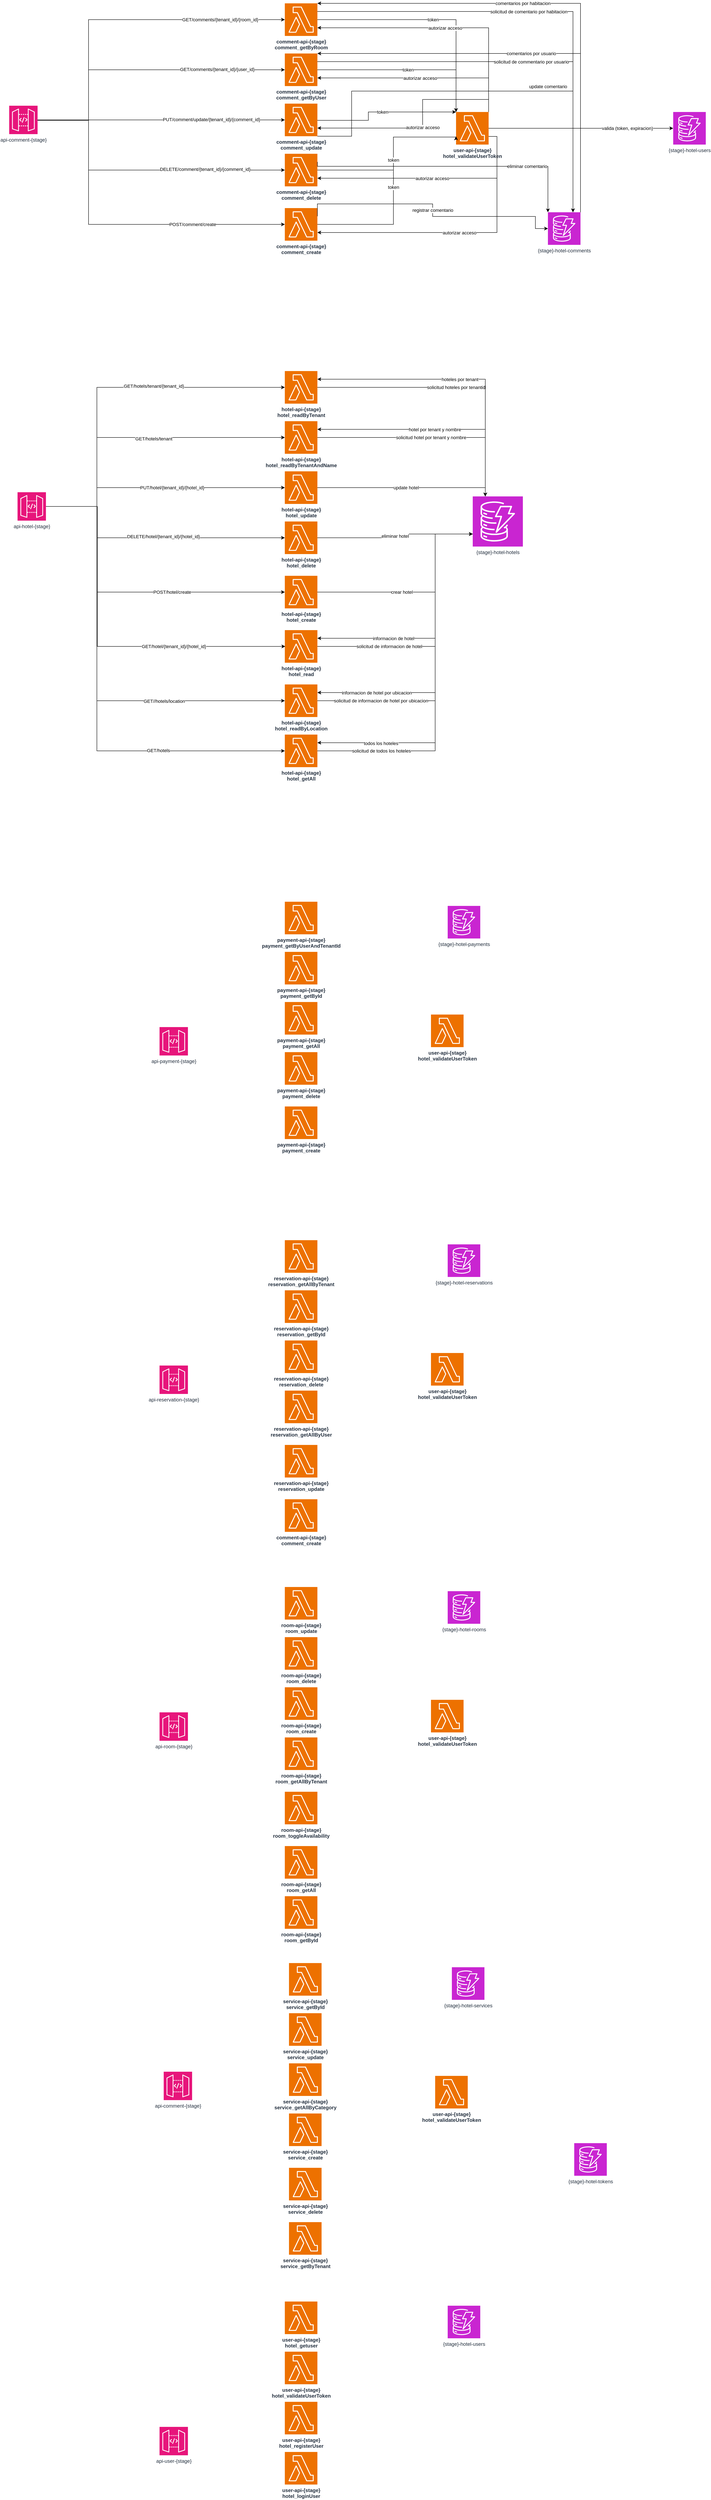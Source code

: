 <mxfile version="24.8.9">
  <diagram name="Página-1" id="e_SijzaYXNK8hy5i12vw">
    <mxGraphModel dx="3069" dy="1302" grid="1" gridSize="10" guides="1" tooltips="1" connect="1" arrows="1" fold="1" page="1" pageScale="1" pageWidth="827" pageHeight="1169" math="0" shadow="0">
      <root>
        <mxCell id="0" />
        <mxCell id="1" parent="0" />
        <mxCell id="vcTBE_vuHNgua-nWtFjC-152" value="solicitud de comentario por habitacion" style="edgeStyle=orthogonalEdgeStyle;rounded=0;orthogonalLoop=1;jettySize=auto;html=1;exitX=1;exitY=0.25;exitDx=0;exitDy=0;exitPerimeter=0;" edge="1" parent="1" source="vcTBE_vuHNgua-nWtFjC-1" target="vcTBE_vuHNgua-nWtFjC-10">
          <mxGeometry x="-0.073" relative="1" as="geometry">
            <mxPoint x="1160" y="630" as="targetPoint" />
            <Array as="points">
              <mxPoint x="1160" y="160" />
            </Array>
            <mxPoint x="-1" as="offset" />
          </mxGeometry>
        </mxCell>
        <mxCell id="vcTBE_vuHNgua-nWtFjC-1" value="&lt;div&gt;comment-api-{stage}&lt;/div&gt;comment_getByRoom" style="sketch=0;points=[[0,0,0],[0.25,0,0],[0.5,0,0],[0.75,0,0],[1,0,0],[0,1,0],[0.25,1,0],[0.5,1,0],[0.75,1,0],[1,1,0],[0,0.25,0],[0,0.5,0],[0,0.75,0],[1,0.25,0],[1,0.5,0],[1,0.75,0]];outlineConnect=0;fontColor=#232F3E;fillColor=#ED7100;strokeColor=#ffffff;dashed=0;verticalLabelPosition=bottom;verticalAlign=top;align=center;html=1;fontSize=12;fontStyle=1;aspect=fixed;shape=mxgraph.aws4.resourceIcon;resIcon=mxgraph.aws4.lambda;" vertex="1" parent="1">
          <mxGeometry x="470" y="140" width="78" height="78" as="geometry" />
        </mxCell>
        <mxCell id="vcTBE_vuHNgua-nWtFjC-85" value="token" style="edgeStyle=orthogonalEdgeStyle;rounded=0;orthogonalLoop=1;jettySize=auto;html=1;entryX=0;entryY=0;entryDx=0;entryDy=0;entryPerimeter=0;" edge="1" parent="1" source="vcTBE_vuHNgua-nWtFjC-3" target="vcTBE_vuHNgua-nWtFjC-12">
          <mxGeometry relative="1" as="geometry">
            <mxPoint x="790" y="400" as="targetPoint" />
          </mxGeometry>
        </mxCell>
        <mxCell id="vcTBE_vuHNgua-nWtFjC-3" value="&lt;div&gt;comment-api-{stage}&lt;/div&gt;comment_getByUser" style="sketch=0;points=[[0,0,0],[0.25,0,0],[0.5,0,0],[0.75,0,0],[1,0,0],[0,1,0],[0.25,1,0],[0.5,1,0],[0.75,1,0],[1,1,0],[0,0.25,0],[0,0.5,0],[0,0.75,0],[1,0.25,0],[1,0.5,0],[1,0.75,0]];outlineConnect=0;fontColor=#232F3E;fillColor=#ED7100;strokeColor=#ffffff;dashed=0;verticalLabelPosition=bottom;verticalAlign=top;align=center;html=1;fontSize=12;fontStyle=1;aspect=fixed;shape=mxgraph.aws4.resourceIcon;resIcon=mxgraph.aws4.lambda;" vertex="1" parent="1">
          <mxGeometry x="470" y="260" width="78" height="78" as="geometry" />
        </mxCell>
        <mxCell id="vcTBE_vuHNgua-nWtFjC-4" value="&lt;div&gt;comment-api-{stage}&lt;/div&gt;comment_update" style="sketch=0;points=[[0,0,0],[0.25,0,0],[0.5,0,0],[0.75,0,0],[1,0,0],[0,1,0],[0.25,1,0],[0.5,1,0],[0.75,1,0],[1,1,0],[0,0.25,0],[0,0.5,0],[0,0.75,0],[1,0.25,0],[1,0.5,0],[1,0.75,0]];outlineConnect=0;fontColor=#232F3E;fillColor=#ED7100;strokeColor=#ffffff;dashed=0;verticalLabelPosition=bottom;verticalAlign=top;align=center;html=1;fontSize=12;fontStyle=1;aspect=fixed;shape=mxgraph.aws4.resourceIcon;resIcon=mxgraph.aws4.lambda;" vertex="1" parent="1">
          <mxGeometry x="470" y="380" width="78" height="78" as="geometry" />
        </mxCell>
        <mxCell id="vcTBE_vuHNgua-nWtFjC-5" value="&lt;div&gt;comment-api-{stage}&lt;/div&gt;comment_delete" style="sketch=0;points=[[0,0,0],[0.25,0,0],[0.5,0,0],[0.75,0,0],[1,0,0],[0,1,0],[0.25,1,0],[0.5,1,0],[0.75,1,0],[1,1,0],[0,0.25,0],[0,0.5,0],[0,0.75,0],[1,0.25,0],[1,0.5,0],[1,0.75,0]];outlineConnect=0;fontColor=#232F3E;fillColor=#ED7100;strokeColor=#ffffff;dashed=0;verticalLabelPosition=bottom;verticalAlign=top;align=center;html=1;fontSize=12;fontStyle=1;aspect=fixed;shape=mxgraph.aws4.resourceIcon;resIcon=mxgraph.aws4.lambda;" vertex="1" parent="1">
          <mxGeometry x="470" y="500" width="78" height="78" as="geometry" />
        </mxCell>
        <mxCell id="vcTBE_vuHNgua-nWtFjC-89" value="token" style="edgeStyle=orthogonalEdgeStyle;rounded=0;orthogonalLoop=1;jettySize=auto;html=1;entryX=0;entryY=0.75;entryDx=0;entryDy=0;entryPerimeter=0;" edge="1" parent="1" source="vcTBE_vuHNgua-nWtFjC-6" target="vcTBE_vuHNgua-nWtFjC-12">
          <mxGeometry relative="1" as="geometry">
            <mxPoint x="790" y="460" as="targetPoint" />
            <Array as="points">
              <mxPoint x="730" y="669" />
              <mxPoint x="730" y="460" />
              <mxPoint x="880" y="460" />
            </Array>
          </mxGeometry>
        </mxCell>
        <mxCell id="vcTBE_vuHNgua-nWtFjC-6" value="&lt;div&gt;comment-api-{stage}&lt;/div&gt;comment_create" style="sketch=0;points=[[0,0,0],[0.25,0,0],[0.5,0,0],[0.75,0,0],[1,0,0],[0,1,0],[0.25,1,0],[0.5,1,0],[0.75,1,0],[1,1,0],[0,0.25,0],[0,0.5,0],[0,0.75,0],[1,0.25,0],[1,0.5,0],[1,0.75,0]];outlineConnect=0;fontColor=#232F3E;fillColor=#ED7100;strokeColor=#ffffff;dashed=0;verticalLabelPosition=bottom;verticalAlign=top;align=center;html=1;fontSize=12;fontStyle=1;aspect=fixed;shape=mxgraph.aws4.resourceIcon;resIcon=mxgraph.aws4.lambda;" vertex="1" parent="1">
          <mxGeometry x="470" y="630" width="78" height="78" as="geometry" />
        </mxCell>
        <mxCell id="vcTBE_vuHNgua-nWtFjC-9" value="api-comment-{stage}" style="sketch=0;points=[[0,0,0],[0.25,0,0],[0.5,0,0],[0.75,0,0],[1,0,0],[0,1,0],[0.25,1,0],[0.5,1,0],[0.75,1,0],[1,1,0],[0,0.25,0],[0,0.5,0],[0,0.75,0],[1,0.25,0],[1,0.5,0],[1,0.75,0]];outlineConnect=0;fontColor=#232F3E;fillColor=#E7157B;strokeColor=#ffffff;dashed=0;verticalLabelPosition=bottom;verticalAlign=top;align=center;html=1;fontSize=12;fontStyle=0;aspect=fixed;shape=mxgraph.aws4.resourceIcon;resIcon=mxgraph.aws4.api_gateway;" vertex="1" parent="1">
          <mxGeometry x="-190" y="385" width="68" height="68" as="geometry" />
        </mxCell>
        <mxCell id="vcTBE_vuHNgua-nWtFjC-10" value="{stage}-hotel-comments" style="sketch=0;points=[[0,0,0],[0.25,0,0],[0.5,0,0],[0.75,0,0],[1,0,0],[0,1,0],[0.25,1,0],[0.5,1,0],[0.75,1,0],[1,1,0],[0,0.25,0],[0,0.5,0],[0,0.75,0],[1,0.25,0],[1,0.5,0],[1,0.75,0]];outlineConnect=0;fontColor=#232F3E;fillColor=#C925D1;strokeColor=#ffffff;dashed=0;verticalLabelPosition=bottom;verticalAlign=top;align=center;html=1;fontSize=12;fontStyle=0;aspect=fixed;shape=mxgraph.aws4.resourceIcon;resIcon=mxgraph.aws4.dynamodb;" vertex="1" parent="1">
          <mxGeometry x="1100" y="640" width="78" height="78" as="geometry" />
        </mxCell>
        <mxCell id="vcTBE_vuHNgua-nWtFjC-12" value="user-api-{stage}&lt;div&gt;hotel_validateUserToken&lt;/div&gt;" style="sketch=0;points=[[0,0,0],[0.25,0,0],[0.5,0,0],[0.75,0,0],[1,0,0],[0,1,0],[0.25,1,0],[0.5,1,0],[0.75,1,0],[1,1,0],[0,0.25,0],[0,0.5,0],[0,0.75,0],[1,0.25,0],[1,0.5,0],[1,0.75,0]];outlineConnect=0;fontColor=#232F3E;fillColor=#ED7100;strokeColor=#ffffff;dashed=0;verticalLabelPosition=bottom;verticalAlign=top;align=center;html=1;fontSize=12;fontStyle=1;aspect=fixed;shape=mxgraph.aws4.resourceIcon;resIcon=mxgraph.aws4.lambda;" vertex="1" parent="1">
          <mxGeometry x="880" y="400" width="78" height="78" as="geometry" />
        </mxCell>
        <mxCell id="vcTBE_vuHNgua-nWtFjC-22" value="hotel-api-{stage}&lt;div&gt;&lt;/div&gt;&lt;div&gt;hotel_readByTenant&lt;/div&gt;" style="sketch=0;points=[[0,0,0],[0.25,0,0],[0.5,0,0],[0.75,0,0],[1,0,0],[0,1,0],[0.25,1,0],[0.5,1,0],[0.75,1,0],[1,1,0],[0,0.25,0],[0,0.5,0],[0,0.75,0],[1,0.25,0],[1,0.5,0],[1,0.75,0]];outlineConnect=0;fontColor=#232F3E;fillColor=#ED7100;strokeColor=#ffffff;dashed=0;verticalLabelPosition=bottom;verticalAlign=top;align=center;html=1;fontSize=12;fontStyle=1;aspect=fixed;shape=mxgraph.aws4.resourceIcon;resIcon=mxgraph.aws4.lambda;" vertex="1" parent="1">
          <mxGeometry x="470" y="1020" width="78" height="78" as="geometry" />
        </mxCell>
        <mxCell id="vcTBE_vuHNgua-nWtFjC-23" value="hotel-api-{stage}&lt;div&gt;&lt;/div&gt;&lt;div&gt;hotel_readByTenantAndName&lt;/div&gt;&lt;div&gt;&lt;/div&gt;" style="sketch=0;points=[[0,0,0],[0.25,0,0],[0.5,0,0],[0.75,0,0],[1,0,0],[0,1,0],[0.25,1,0],[0.5,1,0],[0.75,1,0],[1,1,0],[0,0.25,0],[0,0.5,0],[0,0.75,0],[1,0.25,0],[1,0.5,0],[1,0.75,0]];outlineConnect=0;fontColor=#232F3E;fillColor=#ED7100;strokeColor=#ffffff;dashed=0;verticalLabelPosition=bottom;verticalAlign=top;align=center;html=1;fontSize=12;fontStyle=1;aspect=fixed;shape=mxgraph.aws4.resourceIcon;resIcon=mxgraph.aws4.lambda;" vertex="1" parent="1">
          <mxGeometry x="470" y="1140" width="78" height="78" as="geometry" />
        </mxCell>
        <mxCell id="vcTBE_vuHNgua-nWtFjC-24" value="hotel-api-{stage}&lt;div&gt;&lt;/div&gt;&lt;div&gt;hotel_update&lt;/div&gt;&lt;div&gt;&lt;/div&gt;" style="sketch=0;points=[[0,0,0],[0.25,0,0],[0.5,0,0],[0.75,0,0],[1,0,0],[0,1,0],[0.25,1,0],[0.5,1,0],[0.75,1,0],[1,1,0],[0,0.25,0],[0,0.5,0],[0,0.75,0],[1,0.25,0],[1,0.5,0],[1,0.75,0]];outlineConnect=0;fontColor=#232F3E;fillColor=#ED7100;strokeColor=#ffffff;dashed=0;verticalLabelPosition=bottom;verticalAlign=top;align=center;html=1;fontSize=12;fontStyle=1;aspect=fixed;shape=mxgraph.aws4.resourceIcon;resIcon=mxgraph.aws4.lambda;" vertex="1" parent="1">
          <mxGeometry x="470" y="1260" width="78" height="78" as="geometry" />
        </mxCell>
        <mxCell id="vcTBE_vuHNgua-nWtFjC-25" value="hotel-api-{stage}&lt;div&gt;&lt;/div&gt;&lt;div&gt;hotel_delete&lt;/div&gt;&lt;div&gt;&lt;/div&gt;" style="sketch=0;points=[[0,0,0],[0.25,0,0],[0.5,0,0],[0.75,0,0],[1,0,0],[0,1,0],[0.25,1,0],[0.5,1,0],[0.75,1,0],[1,1,0],[0,0.25,0],[0,0.5,0],[0,0.75,0],[1,0.25,0],[1,0.5,0],[1,0.75,0]];outlineConnect=0;fontColor=#232F3E;fillColor=#ED7100;strokeColor=#ffffff;dashed=0;verticalLabelPosition=bottom;verticalAlign=top;align=center;html=1;fontSize=12;fontStyle=1;aspect=fixed;shape=mxgraph.aws4.resourceIcon;resIcon=mxgraph.aws4.lambda;" vertex="1" parent="1">
          <mxGeometry x="470" y="1380" width="78" height="78" as="geometry" />
        </mxCell>
        <mxCell id="vcTBE_vuHNgua-nWtFjC-26" value="hotel-api-{stage}&lt;div&gt;&lt;/div&gt;&lt;div&gt;hotel_create&lt;/div&gt;" style="sketch=0;points=[[0,0,0],[0.25,0,0],[0.5,0,0],[0.75,0,0],[1,0,0],[0,1,0],[0.25,1,0],[0.5,1,0],[0.75,1,0],[1,1,0],[0,0.25,0],[0,0.5,0],[0,0.75,0],[1,0.25,0],[1,0.5,0],[1,0.75,0]];outlineConnect=0;fontColor=#232F3E;fillColor=#ED7100;strokeColor=#ffffff;dashed=0;verticalLabelPosition=bottom;verticalAlign=top;align=center;html=1;fontSize=12;fontStyle=1;aspect=fixed;shape=mxgraph.aws4.resourceIcon;resIcon=mxgraph.aws4.lambda;" vertex="1" parent="1">
          <mxGeometry x="470" y="1510" width="78" height="78" as="geometry" />
        </mxCell>
        <mxCell id="vcTBE_vuHNgua-nWtFjC-27" value="hotel-api-{stage}&lt;div&gt;&lt;/div&gt;&lt;div&gt;hotel_read&lt;/div&gt;&lt;div&gt;&lt;/div&gt;" style="sketch=0;points=[[0,0,0],[0.25,0,0],[0.5,0,0],[0.75,0,0],[1,0,0],[0,1,0],[0.25,1,0],[0.5,1,0],[0.75,1,0],[1,1,0],[0,0.25,0],[0,0.5,0],[0,0.75,0],[1,0.25,0],[1,0.5,0],[1,0.75,0]];outlineConnect=0;fontColor=#232F3E;fillColor=#ED7100;strokeColor=#ffffff;dashed=0;verticalLabelPosition=bottom;verticalAlign=top;align=center;html=1;fontSize=12;fontStyle=1;aspect=fixed;shape=mxgraph.aws4.resourceIcon;resIcon=mxgraph.aws4.lambda;" vertex="1" parent="1">
          <mxGeometry x="470" y="1640" width="78" height="78" as="geometry" />
        </mxCell>
        <mxCell id="vcTBE_vuHNgua-nWtFjC-220" style="edgeStyle=orthogonalEdgeStyle;rounded=0;orthogonalLoop=1;jettySize=auto;html=1;" edge="1" parent="1" source="vcTBE_vuHNgua-nWtFjC-28" target="vcTBE_vuHNgua-nWtFjC-24">
          <mxGeometry relative="1" as="geometry">
            <Array as="points">
              <mxPoint x="20" y="1344" />
              <mxPoint x="20" y="1299" />
            </Array>
          </mxGeometry>
        </mxCell>
        <mxCell id="vcTBE_vuHNgua-nWtFjC-228" value="PUT/hotel/{tenant_id}/{hotel_id}" style="edgeLabel;html=1;align=center;verticalAlign=middle;resizable=0;points=[];" vertex="1" connectable="0" parent="vcTBE_vuHNgua-nWtFjC-220">
          <mxGeometry x="-0.01" y="-2" relative="1" as="geometry">
            <mxPoint x="41" y="-2" as="offset" />
          </mxGeometry>
        </mxCell>
        <mxCell id="vcTBE_vuHNgua-nWtFjC-28" value="api-hotel-{stage}" style="sketch=0;points=[[0,0,0],[0.25,0,0],[0.5,0,0],[0.75,0,0],[1,0,0],[0,1,0],[0.25,1,0],[0.5,1,0],[0.75,1,0],[1,1,0],[0,0.25,0],[0,0.5,0],[0,0.75,0],[1,0.25,0],[1,0.5,0],[1,0.75,0]];outlineConnect=0;fontColor=#232F3E;fillColor=#E7157B;strokeColor=#ffffff;dashed=0;verticalLabelPosition=bottom;verticalAlign=top;align=center;html=1;fontSize=12;fontStyle=0;aspect=fixed;shape=mxgraph.aws4.resourceIcon;resIcon=mxgraph.aws4.api_gateway;" vertex="1" parent="1">
          <mxGeometry x="-170" y="1310" width="68" height="68" as="geometry" />
        </mxCell>
        <mxCell id="vcTBE_vuHNgua-nWtFjC-29" value="{stage}-hotel-hotels" style="sketch=0;points=[[0,0,0],[0.25,0,0],[0.5,0,0],[0.75,0,0],[1,0,0],[0,1,0],[0.25,1,0],[0.5,1,0],[0.75,1,0],[1,1,0],[0,0.25,0],[0,0.5,0],[0,0.75,0],[1,0.25,0],[1,0.5,0],[1,0.75,0]];outlineConnect=0;fontColor=#232F3E;fillColor=#C925D1;strokeColor=#ffffff;dashed=0;verticalLabelPosition=bottom;verticalAlign=top;align=center;html=1;fontSize=12;fontStyle=0;aspect=fixed;shape=mxgraph.aws4.resourceIcon;resIcon=mxgraph.aws4.dynamodb;" vertex="1" parent="1">
          <mxGeometry x="920" y="1320" width="120" height="120" as="geometry" />
        </mxCell>
        <mxCell id="vcTBE_vuHNgua-nWtFjC-31" value="&lt;div&gt;payment-api-{stage}&lt;/div&gt;&lt;div&gt;payment_getByUserAndTenantId&lt;/div&gt;" style="sketch=0;points=[[0,0,0],[0.25,0,0],[0.5,0,0],[0.75,0,0],[1,0,0],[0,1,0],[0.25,1,0],[0.5,1,0],[0.75,1,0],[1,1,0],[0,0.25,0],[0,0.5,0],[0,0.75,0],[1,0.25,0],[1,0.5,0],[1,0.75,0]];outlineConnect=0;fontColor=#232F3E;fillColor=#ED7100;strokeColor=#ffffff;dashed=0;verticalLabelPosition=bottom;verticalAlign=top;align=center;html=1;fontSize=12;fontStyle=1;aspect=fixed;shape=mxgraph.aws4.resourceIcon;resIcon=mxgraph.aws4.lambda;" vertex="1" parent="1">
          <mxGeometry x="470" y="2290" width="78" height="78" as="geometry" />
        </mxCell>
        <mxCell id="vcTBE_vuHNgua-nWtFjC-32" value="&lt;div&gt;payment-api-{stage}&lt;/div&gt;&lt;div&gt;payment_getById&lt;/div&gt;&lt;div&gt;&lt;/div&gt;" style="sketch=0;points=[[0,0,0],[0.25,0,0],[0.5,0,0],[0.75,0,0],[1,0,0],[0,1,0],[0.25,1,0],[0.5,1,0],[0.75,1,0],[1,1,0],[0,0.25,0],[0,0.5,0],[0,0.75,0],[1,0.25,0],[1,0.5,0],[1,0.75,0]];outlineConnect=0;fontColor=#232F3E;fillColor=#ED7100;strokeColor=#ffffff;dashed=0;verticalLabelPosition=bottom;verticalAlign=top;align=center;html=1;fontSize=12;fontStyle=1;aspect=fixed;shape=mxgraph.aws4.resourceIcon;resIcon=mxgraph.aws4.lambda;" vertex="1" parent="1">
          <mxGeometry x="470" y="2410" width="78" height="78" as="geometry" />
        </mxCell>
        <mxCell id="vcTBE_vuHNgua-nWtFjC-33" value="&lt;div&gt;payment-api-{stage}&lt;/div&gt;&lt;div&gt;payment_getAll&lt;/div&gt;&lt;div&gt;&lt;/div&gt;" style="sketch=0;points=[[0,0,0],[0.25,0,0],[0.5,0,0],[0.75,0,0],[1,0,0],[0,1,0],[0.25,1,0],[0.5,1,0],[0.75,1,0],[1,1,0],[0,0.25,0],[0,0.5,0],[0,0.75,0],[1,0.25,0],[1,0.5,0],[1,0.75,0]];outlineConnect=0;fontColor=#232F3E;fillColor=#ED7100;strokeColor=#ffffff;dashed=0;verticalLabelPosition=bottom;verticalAlign=top;align=center;html=1;fontSize=12;fontStyle=1;aspect=fixed;shape=mxgraph.aws4.resourceIcon;resIcon=mxgraph.aws4.lambda;" vertex="1" parent="1">
          <mxGeometry x="470" y="2530" width="78" height="78" as="geometry" />
        </mxCell>
        <mxCell id="vcTBE_vuHNgua-nWtFjC-34" value="&lt;div&gt;payment-api-{stage}&lt;/div&gt;&lt;div&gt;payment_delete&lt;/div&gt;&lt;div&gt;&lt;/div&gt;" style="sketch=0;points=[[0,0,0],[0.25,0,0],[0.5,0,0],[0.75,0,0],[1,0,0],[0,1,0],[0.25,1,0],[0.5,1,0],[0.75,1,0],[1,1,0],[0,0.25,0],[0,0.5,0],[0,0.75,0],[1,0.25,0],[1,0.5,0],[1,0.75,0]];outlineConnect=0;fontColor=#232F3E;fillColor=#ED7100;strokeColor=#ffffff;dashed=0;verticalLabelPosition=bottom;verticalAlign=top;align=center;html=1;fontSize=12;fontStyle=1;aspect=fixed;shape=mxgraph.aws4.resourceIcon;resIcon=mxgraph.aws4.lambda;" vertex="1" parent="1">
          <mxGeometry x="470" y="2650" width="78" height="78" as="geometry" />
        </mxCell>
        <mxCell id="vcTBE_vuHNgua-nWtFjC-35" value="&lt;div&gt;payment-api-{stage}&lt;/div&gt;&lt;div&gt;payment_create&lt;/div&gt;&lt;div&gt;&lt;/div&gt;" style="sketch=0;points=[[0,0,0],[0.25,0,0],[0.5,0,0],[0.75,0,0],[1,0,0],[0,1,0],[0.25,1,0],[0.5,1,0],[0.75,1,0],[1,1,0],[0,0.25,0],[0,0.5,0],[0,0.75,0],[1,0.25,0],[1,0.5,0],[1,0.75,0]];outlineConnect=0;fontColor=#232F3E;fillColor=#ED7100;strokeColor=#ffffff;dashed=0;verticalLabelPosition=bottom;verticalAlign=top;align=center;html=1;fontSize=12;fontStyle=1;aspect=fixed;shape=mxgraph.aws4.resourceIcon;resIcon=mxgraph.aws4.lambda;" vertex="1" parent="1">
          <mxGeometry x="470" y="2780" width="78" height="78" as="geometry" />
        </mxCell>
        <mxCell id="vcTBE_vuHNgua-nWtFjC-37" value="api-payment-{stage}" style="sketch=0;points=[[0,0,0],[0.25,0,0],[0.5,0,0],[0.75,0,0],[1,0,0],[0,1,0],[0.25,1,0],[0.5,1,0],[0.75,1,0],[1,1,0],[0,0.25,0],[0,0.5,0],[0,0.75,0],[1,0.25,0],[1,0.5,0],[1,0.75,0]];outlineConnect=0;fontColor=#232F3E;fillColor=#E7157B;strokeColor=#ffffff;dashed=0;verticalLabelPosition=bottom;verticalAlign=top;align=center;html=1;fontSize=12;fontStyle=0;aspect=fixed;shape=mxgraph.aws4.resourceIcon;resIcon=mxgraph.aws4.api_gateway;" vertex="1" parent="1">
          <mxGeometry x="170" y="2590" width="68" height="68" as="geometry" />
        </mxCell>
        <mxCell id="vcTBE_vuHNgua-nWtFjC-38" value="{stage}-hotel-payments" style="sketch=0;points=[[0,0,0],[0.25,0,0],[0.5,0,0],[0.75,0,0],[1,0,0],[0,1,0],[0.25,1,0],[0.5,1,0],[0.75,1,0],[1,1,0],[0,0.25,0],[0,0.5,0],[0,0.75,0],[1,0.25,0],[1,0.5,0],[1,0.75,0]];outlineConnect=0;fontColor=#232F3E;fillColor=#C925D1;strokeColor=#ffffff;dashed=0;verticalLabelPosition=bottom;verticalAlign=top;align=center;html=1;fontSize=12;fontStyle=0;aspect=fixed;shape=mxgraph.aws4.resourceIcon;resIcon=mxgraph.aws4.dynamodb;" vertex="1" parent="1">
          <mxGeometry x="860" y="2300" width="78" height="78" as="geometry" />
        </mxCell>
        <mxCell id="vcTBE_vuHNgua-nWtFjC-39" value="user-api-{stage}&lt;div&gt;hotel_validateUserToken&lt;/div&gt;" style="sketch=0;points=[[0,0,0],[0.25,0,0],[0.5,0,0],[0.75,0,0],[1,0,0],[0,1,0],[0.25,1,0],[0.5,1,0],[0.75,1,0],[1,1,0],[0,0.25,0],[0,0.5,0],[0,0.75,0],[1,0.25,0],[1,0.5,0],[1,0.75,0]];outlineConnect=0;fontColor=#232F3E;fillColor=#ED7100;strokeColor=#ffffff;dashed=0;verticalLabelPosition=bottom;verticalAlign=top;align=center;html=1;fontSize=12;fontStyle=1;aspect=fixed;shape=mxgraph.aws4.resourceIcon;resIcon=mxgraph.aws4.lambda;" vertex="1" parent="1">
          <mxGeometry x="820" y="2560" width="78" height="78" as="geometry" />
        </mxCell>
        <mxCell id="vcTBE_vuHNgua-nWtFjC-40" value="&lt;div&gt;reservation-api-{stage}&lt;/div&gt;reservation_getAllByTenant&lt;div&gt;&lt;/div&gt;" style="sketch=0;points=[[0,0,0],[0.25,0,0],[0.5,0,0],[0.75,0,0],[1,0,0],[0,1,0],[0.25,1,0],[0.5,1,0],[0.75,1,0],[1,1,0],[0,0.25,0],[0,0.5,0],[0,0.75,0],[1,0.25,0],[1,0.5,0],[1,0.75,0]];outlineConnect=0;fontColor=#232F3E;fillColor=#ED7100;strokeColor=#ffffff;dashed=0;verticalLabelPosition=bottom;verticalAlign=top;align=center;html=1;fontSize=12;fontStyle=1;aspect=fixed;shape=mxgraph.aws4.resourceIcon;resIcon=mxgraph.aws4.lambda;" vertex="1" parent="1">
          <mxGeometry x="470" y="3100" width="78" height="78" as="geometry" />
        </mxCell>
        <mxCell id="vcTBE_vuHNgua-nWtFjC-41" value="&lt;div&gt;reservation-api-{stage}&lt;/div&gt;reservation_getById&lt;div&gt;&lt;/div&gt;" style="sketch=0;points=[[0,0,0],[0.25,0,0],[0.5,0,0],[0.75,0,0],[1,0,0],[0,1,0],[0.25,1,0],[0.5,1,0],[0.75,1,0],[1,1,0],[0,0.25,0],[0,0.5,0],[0,0.75,0],[1,0.25,0],[1,0.5,0],[1,0.75,0]];outlineConnect=0;fontColor=#232F3E;fillColor=#ED7100;strokeColor=#ffffff;dashed=0;verticalLabelPosition=bottom;verticalAlign=top;align=center;html=1;fontSize=12;fontStyle=1;aspect=fixed;shape=mxgraph.aws4.resourceIcon;resIcon=mxgraph.aws4.lambda;" vertex="1" parent="1">
          <mxGeometry x="470" y="3220" width="78" height="78" as="geometry" />
        </mxCell>
        <mxCell id="vcTBE_vuHNgua-nWtFjC-42" value="&lt;div&gt;reservation-api-{stage}&lt;/div&gt;reservation_delete" style="sketch=0;points=[[0,0,0],[0.25,0,0],[0.5,0,0],[0.75,0,0],[1,0,0],[0,1,0],[0.25,1,0],[0.5,1,0],[0.75,1,0],[1,1,0],[0,0.25,0],[0,0.5,0],[0,0.75,0],[1,0.25,0],[1,0.5,0],[1,0.75,0]];outlineConnect=0;fontColor=#232F3E;fillColor=#ED7100;strokeColor=#ffffff;dashed=0;verticalLabelPosition=bottom;verticalAlign=top;align=center;html=1;fontSize=12;fontStyle=1;aspect=fixed;shape=mxgraph.aws4.resourceIcon;resIcon=mxgraph.aws4.lambda;" vertex="1" parent="1">
          <mxGeometry x="470" y="3340" width="78" height="78" as="geometry" />
        </mxCell>
        <mxCell id="vcTBE_vuHNgua-nWtFjC-43" value="&lt;div&gt;reservation-api-{stage}&lt;/div&gt;reservation_getAllByUser&lt;div&gt;&lt;/div&gt;" style="sketch=0;points=[[0,0,0],[0.25,0,0],[0.5,0,0],[0.75,0,0],[1,0,0],[0,1,0],[0.25,1,0],[0.5,1,0],[0.75,1,0],[1,1,0],[0,0.25,0],[0,0.5,0],[0,0.75,0],[1,0.25,0],[1,0.5,0],[1,0.75,0]];outlineConnect=0;fontColor=#232F3E;fillColor=#ED7100;strokeColor=#ffffff;dashed=0;verticalLabelPosition=bottom;verticalAlign=top;align=center;html=1;fontSize=12;fontStyle=1;aspect=fixed;shape=mxgraph.aws4.resourceIcon;resIcon=mxgraph.aws4.lambda;" vertex="1" parent="1">
          <mxGeometry x="470" y="3460" width="78" height="78" as="geometry" />
        </mxCell>
        <mxCell id="vcTBE_vuHNgua-nWtFjC-44" value="&lt;div&gt;reservation-api-{stage}&lt;/div&gt;reservation_update&lt;div&gt;&lt;/div&gt;" style="sketch=0;points=[[0,0,0],[0.25,0,0],[0.5,0,0],[0.75,0,0],[1,0,0],[0,1,0],[0.25,1,0],[0.5,1,0],[0.75,1,0],[1,1,0],[0,0.25,0],[0,0.5,0],[0,0.75,0],[1,0.25,0],[1,0.5,0],[1,0.75,0]];outlineConnect=0;fontColor=#232F3E;fillColor=#ED7100;strokeColor=#ffffff;dashed=0;verticalLabelPosition=bottom;verticalAlign=top;align=center;html=1;fontSize=12;fontStyle=1;aspect=fixed;shape=mxgraph.aws4.resourceIcon;resIcon=mxgraph.aws4.lambda;" vertex="1" parent="1">
          <mxGeometry x="470" y="3590" width="78" height="78" as="geometry" />
        </mxCell>
        <mxCell id="vcTBE_vuHNgua-nWtFjC-45" value="&lt;div&gt;comment-api-{stage}&lt;/div&gt;comment_create" style="sketch=0;points=[[0,0,0],[0.25,0,0],[0.5,0,0],[0.75,0,0],[1,0,0],[0,1,0],[0.25,1,0],[0.5,1,0],[0.75,1,0],[1,1,0],[0,0.25,0],[0,0.5,0],[0,0.75,0],[1,0.25,0],[1,0.5,0],[1,0.75,0]];outlineConnect=0;fontColor=#232F3E;fillColor=#ED7100;strokeColor=#ffffff;dashed=0;verticalLabelPosition=bottom;verticalAlign=top;align=center;html=1;fontSize=12;fontStyle=1;aspect=fixed;shape=mxgraph.aws4.resourceIcon;resIcon=mxgraph.aws4.lambda;" vertex="1" parent="1">
          <mxGeometry x="470" y="3720" width="78" height="78" as="geometry" />
        </mxCell>
        <mxCell id="vcTBE_vuHNgua-nWtFjC-46" value="api-reservation-{stage}" style="sketch=0;points=[[0,0,0],[0.25,0,0],[0.5,0,0],[0.75,0,0],[1,0,0],[0,1,0],[0.25,1,0],[0.5,1,0],[0.75,1,0],[1,1,0],[0,0.25,0],[0,0.5,0],[0,0.75,0],[1,0.25,0],[1,0.5,0],[1,0.75,0]];outlineConnect=0;fontColor=#232F3E;fillColor=#E7157B;strokeColor=#ffffff;dashed=0;verticalLabelPosition=bottom;verticalAlign=top;align=center;html=1;fontSize=12;fontStyle=0;aspect=fixed;shape=mxgraph.aws4.resourceIcon;resIcon=mxgraph.aws4.api_gateway;" vertex="1" parent="1">
          <mxGeometry x="170" y="3400" width="68" height="68" as="geometry" />
        </mxCell>
        <mxCell id="vcTBE_vuHNgua-nWtFjC-47" value="{stage}-hotel-reservations" style="sketch=0;points=[[0,0,0],[0.25,0,0],[0.5,0,0],[0.75,0,0],[1,0,0],[0,1,0],[0.25,1,0],[0.5,1,0],[0.75,1,0],[1,1,0],[0,0.25,0],[0,0.5,0],[0,0.75,0],[1,0.25,0],[1,0.5,0],[1,0.75,0]];outlineConnect=0;fontColor=#232F3E;fillColor=#C925D1;strokeColor=#ffffff;dashed=0;verticalLabelPosition=bottom;verticalAlign=top;align=center;html=1;fontSize=12;fontStyle=0;aspect=fixed;shape=mxgraph.aws4.resourceIcon;resIcon=mxgraph.aws4.dynamodb;" vertex="1" parent="1">
          <mxGeometry x="860" y="3110" width="78" height="78" as="geometry" />
        </mxCell>
        <mxCell id="vcTBE_vuHNgua-nWtFjC-48" value="user-api-{stage}&lt;div&gt;hotel_validateUserToken&lt;/div&gt;" style="sketch=0;points=[[0,0,0],[0.25,0,0],[0.5,0,0],[0.75,0,0],[1,0,0],[0,1,0],[0.25,1,0],[0.5,1,0],[0.75,1,0],[1,1,0],[0,0.25,0],[0,0.5,0],[0,0.75,0],[1,0.25,0],[1,0.5,0],[1,0.75,0]];outlineConnect=0;fontColor=#232F3E;fillColor=#ED7100;strokeColor=#ffffff;dashed=0;verticalLabelPosition=bottom;verticalAlign=top;align=center;html=1;fontSize=12;fontStyle=1;aspect=fixed;shape=mxgraph.aws4.resourceIcon;resIcon=mxgraph.aws4.lambda;" vertex="1" parent="1">
          <mxGeometry x="820" y="3370" width="78" height="78" as="geometry" />
        </mxCell>
        <mxCell id="vcTBE_vuHNgua-nWtFjC-49" value="&lt;div&gt;room-api-{stage}&lt;/div&gt;room_update" style="sketch=0;points=[[0,0,0],[0.25,0,0],[0.5,0,0],[0.75,0,0],[1,0,0],[0,1,0],[0.25,1,0],[0.5,1,0],[0.75,1,0],[1,1,0],[0,0.25,0],[0,0.5,0],[0,0.75,0],[1,0.25,0],[1,0.5,0],[1,0.75,0]];outlineConnect=0;fontColor=#232F3E;fillColor=#ED7100;strokeColor=#ffffff;dashed=0;verticalLabelPosition=bottom;verticalAlign=top;align=center;html=1;fontSize=12;fontStyle=1;aspect=fixed;shape=mxgraph.aws4.resourceIcon;resIcon=mxgraph.aws4.lambda;" vertex="1" parent="1">
          <mxGeometry x="470" y="3930" width="78" height="78" as="geometry" />
        </mxCell>
        <mxCell id="vcTBE_vuHNgua-nWtFjC-50" value="&lt;div&gt;room-api-{stage}&lt;/div&gt;room_delete&lt;div&gt;&lt;/div&gt;" style="sketch=0;points=[[0,0,0],[0.25,0,0],[0.5,0,0],[0.75,0,0],[1,0,0],[0,1,0],[0.25,1,0],[0.5,1,0],[0.75,1,0],[1,1,0],[0,0.25,0],[0,0.5,0],[0,0.75,0],[1,0.25,0],[1,0.5,0],[1,0.75,0]];outlineConnect=0;fontColor=#232F3E;fillColor=#ED7100;strokeColor=#ffffff;dashed=0;verticalLabelPosition=bottom;verticalAlign=top;align=center;html=1;fontSize=12;fontStyle=1;aspect=fixed;shape=mxgraph.aws4.resourceIcon;resIcon=mxgraph.aws4.lambda;" vertex="1" parent="1">
          <mxGeometry x="470" y="4050" width="78" height="78" as="geometry" />
        </mxCell>
        <mxCell id="vcTBE_vuHNgua-nWtFjC-51" value="&lt;div&gt;room-api-{stage}&lt;/div&gt;room_create&lt;div&gt;&lt;/div&gt;" style="sketch=0;points=[[0,0,0],[0.25,0,0],[0.5,0,0],[0.75,0,0],[1,0,0],[0,1,0],[0.25,1,0],[0.5,1,0],[0.75,1,0],[1,1,0],[0,0.25,0],[0,0.5,0],[0,0.75,0],[1,0.25,0],[1,0.5,0],[1,0.75,0]];outlineConnect=0;fontColor=#232F3E;fillColor=#ED7100;strokeColor=#ffffff;dashed=0;verticalLabelPosition=bottom;verticalAlign=top;align=center;html=1;fontSize=12;fontStyle=1;aspect=fixed;shape=mxgraph.aws4.resourceIcon;resIcon=mxgraph.aws4.lambda;" vertex="1" parent="1">
          <mxGeometry x="470" y="4170" width="78" height="78" as="geometry" />
        </mxCell>
        <mxCell id="vcTBE_vuHNgua-nWtFjC-52" value="&lt;div&gt;room-api-{stage}&lt;/div&gt;room_getAllByTenant&lt;div&gt;&lt;/div&gt;" style="sketch=0;points=[[0,0,0],[0.25,0,0],[0.5,0,0],[0.75,0,0],[1,0,0],[0,1,0],[0.25,1,0],[0.5,1,0],[0.75,1,0],[1,1,0],[0,0.25,0],[0,0.5,0],[0,0.75,0],[1,0.25,0],[1,0.5,0],[1,0.75,0]];outlineConnect=0;fontColor=#232F3E;fillColor=#ED7100;strokeColor=#ffffff;dashed=0;verticalLabelPosition=bottom;verticalAlign=top;align=center;html=1;fontSize=12;fontStyle=1;aspect=fixed;shape=mxgraph.aws4.resourceIcon;resIcon=mxgraph.aws4.lambda;" vertex="1" parent="1">
          <mxGeometry x="470" y="4290" width="78" height="78" as="geometry" />
        </mxCell>
        <mxCell id="vcTBE_vuHNgua-nWtFjC-53" value="&lt;div&gt;room-api-{stage}&lt;/div&gt;room_toggleAvailability&lt;div&gt;&lt;/div&gt;" style="sketch=0;points=[[0,0,0],[0.25,0,0],[0.5,0,0],[0.75,0,0],[1,0,0],[0,1,0],[0.25,1,0],[0.5,1,0],[0.75,1,0],[1,1,0],[0,0.25,0],[0,0.5,0],[0,0.75,0],[1,0.25,0],[1,0.5,0],[1,0.75,0]];outlineConnect=0;fontColor=#232F3E;fillColor=#ED7100;strokeColor=#ffffff;dashed=0;verticalLabelPosition=bottom;verticalAlign=top;align=center;html=1;fontSize=12;fontStyle=1;aspect=fixed;shape=mxgraph.aws4.resourceIcon;resIcon=mxgraph.aws4.lambda;" vertex="1" parent="1">
          <mxGeometry x="470" y="4420" width="78" height="78" as="geometry" />
        </mxCell>
        <mxCell id="vcTBE_vuHNgua-nWtFjC-54" value="&lt;div&gt;room-api-{stage}&lt;/div&gt;room_getAll&lt;div&gt;&lt;/div&gt;" style="sketch=0;points=[[0,0,0],[0.25,0,0],[0.5,0,0],[0.75,0,0],[1,0,0],[0,1,0],[0.25,1,0],[0.5,1,0],[0.75,1,0],[1,1,0],[0,0.25,0],[0,0.5,0],[0,0.75,0],[1,0.25,0],[1,0.5,0],[1,0.75,0]];outlineConnect=0;fontColor=#232F3E;fillColor=#ED7100;strokeColor=#ffffff;dashed=0;verticalLabelPosition=bottom;verticalAlign=top;align=center;html=1;fontSize=12;fontStyle=1;aspect=fixed;shape=mxgraph.aws4.resourceIcon;resIcon=mxgraph.aws4.lambda;" vertex="1" parent="1">
          <mxGeometry x="470" y="4550" width="78" height="78" as="geometry" />
        </mxCell>
        <mxCell id="vcTBE_vuHNgua-nWtFjC-55" value="api-room-{stage}" style="sketch=0;points=[[0,0,0],[0.25,0,0],[0.5,0,0],[0.75,0,0],[1,0,0],[0,1,0],[0.25,1,0],[0.5,1,0],[0.75,1,0],[1,1,0],[0,0.25,0],[0,0.5,0],[0,0.75,0],[1,0.25,0],[1,0.5,0],[1,0.75,0]];outlineConnect=0;fontColor=#232F3E;fillColor=#E7157B;strokeColor=#ffffff;dashed=0;verticalLabelPosition=bottom;verticalAlign=top;align=center;html=1;fontSize=12;fontStyle=0;aspect=fixed;shape=mxgraph.aws4.resourceIcon;resIcon=mxgraph.aws4.api_gateway;" vertex="1" parent="1">
          <mxGeometry x="170" y="4230" width="68" height="68" as="geometry" />
        </mxCell>
        <mxCell id="vcTBE_vuHNgua-nWtFjC-56" value="{stage}-hotel-rooms" style="sketch=0;points=[[0,0,0],[0.25,0,0],[0.5,0,0],[0.75,0,0],[1,0,0],[0,1,0],[0.25,1,0],[0.5,1,0],[0.75,1,0],[1,1,0],[0,0.25,0],[0,0.5,0],[0,0.75,0],[1,0.25,0],[1,0.5,0],[1,0.75,0]];outlineConnect=0;fontColor=#232F3E;fillColor=#C925D1;strokeColor=#ffffff;dashed=0;verticalLabelPosition=bottom;verticalAlign=top;align=center;html=1;fontSize=12;fontStyle=0;aspect=fixed;shape=mxgraph.aws4.resourceIcon;resIcon=mxgraph.aws4.dynamodb;" vertex="1" parent="1">
          <mxGeometry x="860" y="3940" width="78" height="78" as="geometry" />
        </mxCell>
        <mxCell id="vcTBE_vuHNgua-nWtFjC-57" value="user-api-{stage}&lt;div&gt;hotel_validateUserToken&lt;/div&gt;" style="sketch=0;points=[[0,0,0],[0.25,0,0],[0.5,0,0],[0.75,0,0],[1,0,0],[0,1,0],[0.25,1,0],[0.5,1,0],[0.75,1,0],[1,1,0],[0,0.25,0],[0,0.5,0],[0,0.75,0],[1,0.25,0],[1,0.5,0],[1,0.75,0]];outlineConnect=0;fontColor=#232F3E;fillColor=#ED7100;strokeColor=#ffffff;dashed=0;verticalLabelPosition=bottom;verticalAlign=top;align=center;html=1;fontSize=12;fontStyle=1;aspect=fixed;shape=mxgraph.aws4.resourceIcon;resIcon=mxgraph.aws4.lambda;" vertex="1" parent="1">
          <mxGeometry x="820" y="4200" width="78" height="78" as="geometry" />
        </mxCell>
        <mxCell id="vcTBE_vuHNgua-nWtFjC-58" value="service-api-{stage}&lt;div&gt;&lt;/div&gt;&lt;div&gt;service_getById&lt;/div&gt;" style="sketch=0;points=[[0,0,0],[0.25,0,0],[0.5,0,0],[0.75,0,0],[1,0,0],[0,1,0],[0.25,1,0],[0.5,1,0],[0.75,1,0],[1,1,0],[0,0.25,0],[0,0.5,0],[0,0.75,0],[1,0.25,0],[1,0.5,0],[1,0.75,0]];outlineConnect=0;fontColor=#232F3E;fillColor=#ED7100;strokeColor=#ffffff;dashed=0;verticalLabelPosition=bottom;verticalAlign=top;align=center;html=1;fontSize=12;fontStyle=1;aspect=fixed;shape=mxgraph.aws4.resourceIcon;resIcon=mxgraph.aws4.lambda;" vertex="1" parent="1">
          <mxGeometry x="480" y="4830" width="78" height="78" as="geometry" />
        </mxCell>
        <mxCell id="vcTBE_vuHNgua-nWtFjC-59" value="service-api-{stage}&lt;div&gt;&lt;/div&gt;&lt;div&gt;service_update&lt;/div&gt;&lt;div&gt;&lt;/div&gt;" style="sketch=0;points=[[0,0,0],[0.25,0,0],[0.5,0,0],[0.75,0,0],[1,0,0],[0,1,0],[0.25,1,0],[0.5,1,0],[0.75,1,0],[1,1,0],[0,0.25,0],[0,0.5,0],[0,0.75,0],[1,0.25,0],[1,0.5,0],[1,0.75,0]];outlineConnect=0;fontColor=#232F3E;fillColor=#ED7100;strokeColor=#ffffff;dashed=0;verticalLabelPosition=bottom;verticalAlign=top;align=center;html=1;fontSize=12;fontStyle=1;aspect=fixed;shape=mxgraph.aws4.resourceIcon;resIcon=mxgraph.aws4.lambda;" vertex="1" parent="1">
          <mxGeometry x="480" y="4950" width="78" height="78" as="geometry" />
        </mxCell>
        <mxCell id="vcTBE_vuHNgua-nWtFjC-60" value="service-api-{stage}&lt;div&gt;&lt;/div&gt;&lt;div&gt;service_getAllByCategory&lt;/div&gt;&lt;div&gt;&lt;/div&gt;" style="sketch=0;points=[[0,0,0],[0.25,0,0],[0.5,0,0],[0.75,0,0],[1,0,0],[0,1,0],[0.25,1,0],[0.5,1,0],[0.75,1,0],[1,1,0],[0,0.25,0],[0,0.5,0],[0,0.75,0],[1,0.25,0],[1,0.5,0],[1,0.75,0]];outlineConnect=0;fontColor=#232F3E;fillColor=#ED7100;strokeColor=#ffffff;dashed=0;verticalLabelPosition=bottom;verticalAlign=top;align=center;html=1;fontSize=12;fontStyle=1;aspect=fixed;shape=mxgraph.aws4.resourceIcon;resIcon=mxgraph.aws4.lambda;" vertex="1" parent="1">
          <mxGeometry x="480" y="5070" width="78" height="78" as="geometry" />
        </mxCell>
        <mxCell id="vcTBE_vuHNgua-nWtFjC-61" value="service-api-{stage}&lt;div&gt;&lt;/div&gt;&lt;div&gt;service_create&lt;/div&gt;&lt;div&gt;&lt;/div&gt;" style="sketch=0;points=[[0,0,0],[0.25,0,0],[0.5,0,0],[0.75,0,0],[1,0,0],[0,1,0],[0.25,1,0],[0.5,1,0],[0.75,1,0],[1,1,0],[0,0.25,0],[0,0.5,0],[0,0.75,0],[1,0.25,0],[1,0.5,0],[1,0.75,0]];outlineConnect=0;fontColor=#232F3E;fillColor=#ED7100;strokeColor=#ffffff;dashed=0;verticalLabelPosition=bottom;verticalAlign=top;align=center;html=1;fontSize=12;fontStyle=1;aspect=fixed;shape=mxgraph.aws4.resourceIcon;resIcon=mxgraph.aws4.lambda;" vertex="1" parent="1">
          <mxGeometry x="480" y="5190" width="78" height="78" as="geometry" />
        </mxCell>
        <mxCell id="vcTBE_vuHNgua-nWtFjC-62" value="service-api-{stage}&lt;div&gt;&lt;/div&gt;&lt;div&gt;service_delete&lt;/div&gt;&lt;div&gt;&lt;/div&gt;" style="sketch=0;points=[[0,0,0],[0.25,0,0],[0.5,0,0],[0.75,0,0],[1,0,0],[0,1,0],[0.25,1,0],[0.5,1,0],[0.75,1,0],[1,1,0],[0,0.25,0],[0,0.5,0],[0,0.75,0],[1,0.25,0],[1,0.5,0],[1,0.75,0]];outlineConnect=0;fontColor=#232F3E;fillColor=#ED7100;strokeColor=#ffffff;dashed=0;verticalLabelPosition=bottom;verticalAlign=top;align=center;html=1;fontSize=12;fontStyle=1;aspect=fixed;shape=mxgraph.aws4.resourceIcon;resIcon=mxgraph.aws4.lambda;" vertex="1" parent="1">
          <mxGeometry x="480" y="5320" width="78" height="78" as="geometry" />
        </mxCell>
        <mxCell id="vcTBE_vuHNgua-nWtFjC-63" value="service-api-{stage}&lt;div&gt;&lt;/div&gt;&lt;div&gt;service_getByTenant&lt;/div&gt;&lt;div&gt;&lt;/div&gt;" style="sketch=0;points=[[0,0,0],[0.25,0,0],[0.5,0,0],[0.75,0,0],[1,0,0],[0,1,0],[0.25,1,0],[0.5,1,0],[0.75,1,0],[1,1,0],[0,0.25,0],[0,0.5,0],[0,0.75,0],[1,0.25,0],[1,0.5,0],[1,0.75,0]];outlineConnect=0;fontColor=#232F3E;fillColor=#ED7100;strokeColor=#ffffff;dashed=0;verticalLabelPosition=bottom;verticalAlign=top;align=center;html=1;fontSize=12;fontStyle=1;aspect=fixed;shape=mxgraph.aws4.resourceIcon;resIcon=mxgraph.aws4.lambda;" vertex="1" parent="1">
          <mxGeometry x="480" y="5450" width="78" height="78" as="geometry" />
        </mxCell>
        <mxCell id="vcTBE_vuHNgua-nWtFjC-64" value="api-comment-{stage}" style="sketch=0;points=[[0,0,0],[0.25,0,0],[0.5,0,0],[0.75,0,0],[1,0,0],[0,1,0],[0.25,1,0],[0.5,1,0],[0.75,1,0],[1,1,0],[0,0.25,0],[0,0.5,0],[0,0.75,0],[1,0.25,0],[1,0.5,0],[1,0.75,0]];outlineConnect=0;fontColor=#232F3E;fillColor=#E7157B;strokeColor=#ffffff;dashed=0;verticalLabelPosition=bottom;verticalAlign=top;align=center;html=1;fontSize=12;fontStyle=0;aspect=fixed;shape=mxgraph.aws4.resourceIcon;resIcon=mxgraph.aws4.api_gateway;" vertex="1" parent="1">
          <mxGeometry x="180" y="5090" width="68" height="68" as="geometry" />
        </mxCell>
        <mxCell id="vcTBE_vuHNgua-nWtFjC-65" value="{stage}-hotel-services" style="sketch=0;points=[[0,0,0],[0.25,0,0],[0.5,0,0],[0.75,0,0],[1,0,0],[0,1,0],[0.25,1,0],[0.5,1,0],[0.75,1,0],[1,1,0],[0,0.25,0],[0,0.5,0],[0,0.75,0],[1,0.25,0],[1,0.5,0],[1,0.75,0]];outlineConnect=0;fontColor=#232F3E;fillColor=#C925D1;strokeColor=#ffffff;dashed=0;verticalLabelPosition=bottom;verticalAlign=top;align=center;html=1;fontSize=12;fontStyle=0;aspect=fixed;shape=mxgraph.aws4.resourceIcon;resIcon=mxgraph.aws4.dynamodb;" vertex="1" parent="1">
          <mxGeometry x="870" y="4840" width="78" height="78" as="geometry" />
        </mxCell>
        <mxCell id="vcTBE_vuHNgua-nWtFjC-66" value="user-api-{stage}&lt;div&gt;hotel_validateUserToken&lt;/div&gt;" style="sketch=0;points=[[0,0,0],[0.25,0,0],[0.5,0,0],[0.75,0,0],[1,0,0],[0,1,0],[0.25,1,0],[0.5,1,0],[0.75,1,0],[1,1,0],[0,0.25,0],[0,0.5,0],[0,0.75,0],[1,0.25,0],[1,0.5,0],[1,0.75,0]];outlineConnect=0;fontColor=#232F3E;fillColor=#ED7100;strokeColor=#ffffff;dashed=0;verticalLabelPosition=bottom;verticalAlign=top;align=center;html=1;fontSize=12;fontStyle=1;aspect=fixed;shape=mxgraph.aws4.resourceIcon;resIcon=mxgraph.aws4.lambda;" vertex="1" parent="1">
          <mxGeometry x="830" y="5100" width="78" height="78" as="geometry" />
        </mxCell>
        <mxCell id="vcTBE_vuHNgua-nWtFjC-67" value="user-api-{stage}&lt;div&gt;hotel_getuser&lt;/div&gt;" style="sketch=0;points=[[0,0,0],[0.25,0,0],[0.5,0,0],[0.75,0,0],[1,0,0],[0,1,0],[0.25,1,0],[0.5,1,0],[0.75,1,0],[1,1,0],[0,0.25,0],[0,0.5,0],[0,0.75,0],[1,0.25,0],[1,0.5,0],[1,0.75,0]];outlineConnect=0;fontColor=#232F3E;fillColor=#ED7100;strokeColor=#ffffff;dashed=0;verticalLabelPosition=bottom;verticalAlign=top;align=center;html=1;fontSize=12;fontStyle=1;aspect=fixed;shape=mxgraph.aws4.resourceIcon;resIcon=mxgraph.aws4.lambda;" vertex="1" parent="1">
          <mxGeometry x="470" y="5640" width="78" height="78" as="geometry" />
        </mxCell>
        <mxCell id="vcTBE_vuHNgua-nWtFjC-68" value="user-api-{stage}&lt;div&gt;hotel_validateUserToken&lt;/div&gt;&lt;div&gt;&lt;/div&gt;" style="sketch=0;points=[[0,0,0],[0.25,0,0],[0.5,0,0],[0.75,0,0],[1,0,0],[0,1,0],[0.25,1,0],[0.5,1,0],[0.75,1,0],[1,1,0],[0,0.25,0],[0,0.5,0],[0,0.75,0],[1,0.25,0],[1,0.5,0],[1,0.75,0]];outlineConnect=0;fontColor=#232F3E;fillColor=#ED7100;strokeColor=#ffffff;dashed=0;verticalLabelPosition=bottom;verticalAlign=top;align=center;html=1;fontSize=12;fontStyle=1;aspect=fixed;shape=mxgraph.aws4.resourceIcon;resIcon=mxgraph.aws4.lambda;" vertex="1" parent="1">
          <mxGeometry x="470" y="5760" width="78" height="78" as="geometry" />
        </mxCell>
        <mxCell id="vcTBE_vuHNgua-nWtFjC-69" value="user-api-{stage}&lt;div&gt;hotel_registerUser&lt;/div&gt;" style="sketch=0;points=[[0,0,0],[0.25,0,0],[0.5,0,0],[0.75,0,0],[1,0,0],[0,1,0],[0.25,1,0],[0.5,1,0],[0.75,1,0],[1,1,0],[0,0.25,0],[0,0.5,0],[0,0.75,0],[1,0.25,0],[1,0.5,0],[1,0.75,0]];outlineConnect=0;fontColor=#232F3E;fillColor=#ED7100;strokeColor=#ffffff;dashed=0;verticalLabelPosition=bottom;verticalAlign=top;align=center;html=1;fontSize=12;fontStyle=1;aspect=fixed;shape=mxgraph.aws4.resourceIcon;resIcon=mxgraph.aws4.lambda;" vertex="1" parent="1">
          <mxGeometry x="470" y="5880" width="78" height="78" as="geometry" />
        </mxCell>
        <mxCell id="vcTBE_vuHNgua-nWtFjC-70" value="user-api-{stage}&lt;div&gt;hotel_loginUser&lt;/div&gt;&lt;div&gt;&lt;/div&gt;" style="sketch=0;points=[[0,0,0],[0.25,0,0],[0.5,0,0],[0.75,0,0],[1,0,0],[0,1,0],[0.25,1,0],[0.5,1,0],[0.75,1,0],[1,1,0],[0,0.25,0],[0,0.5,0],[0,0.75,0],[1,0.25,0],[1,0.5,0],[1,0.75,0]];outlineConnect=0;fontColor=#232F3E;fillColor=#ED7100;strokeColor=#ffffff;dashed=0;verticalLabelPosition=bottom;verticalAlign=top;align=center;html=1;fontSize=12;fontStyle=1;aspect=fixed;shape=mxgraph.aws4.resourceIcon;resIcon=mxgraph.aws4.lambda;" vertex="1" parent="1">
          <mxGeometry x="470" y="6000" width="78" height="78" as="geometry" />
        </mxCell>
        <mxCell id="vcTBE_vuHNgua-nWtFjC-73" value="api-user-{stage}" style="sketch=0;points=[[0,0,0],[0.25,0,0],[0.5,0,0],[0.75,0,0],[1,0,0],[0,1,0],[0.25,1,0],[0.5,1,0],[0.75,1,0],[1,1,0],[0,0.25,0],[0,0.5,0],[0,0.75,0],[1,0.25,0],[1,0.5,0],[1,0.75,0]];outlineConnect=0;fontColor=#232F3E;fillColor=#E7157B;strokeColor=#ffffff;dashed=0;verticalLabelPosition=bottom;verticalAlign=top;align=center;html=1;fontSize=12;fontStyle=0;aspect=fixed;shape=mxgraph.aws4.resourceIcon;resIcon=mxgraph.aws4.api_gateway;" vertex="1" parent="1">
          <mxGeometry x="170" y="5940" width="68" height="68" as="geometry" />
        </mxCell>
        <mxCell id="vcTBE_vuHNgua-nWtFjC-74" value="{stage}-hotel-users" style="sketch=0;points=[[0,0,0],[0.25,0,0],[0.5,0,0],[0.75,0,0],[1,0,0],[0,1,0],[0.25,1,0],[0.5,1,0],[0.75,1,0],[1,1,0],[0,0.25,0],[0,0.5,0],[0,0.75,0],[1,0.25,0],[1,0.5,0],[1,0.75,0]];outlineConnect=0;fontColor=#232F3E;fillColor=#C925D1;strokeColor=#ffffff;dashed=0;verticalLabelPosition=bottom;verticalAlign=top;align=center;html=1;fontSize=12;fontStyle=0;aspect=fixed;shape=mxgraph.aws4.resourceIcon;resIcon=mxgraph.aws4.dynamodb;" vertex="1" parent="1">
          <mxGeometry x="860" y="5650" width="78" height="78" as="geometry" />
        </mxCell>
        <mxCell id="vcTBE_vuHNgua-nWtFjC-76" value="hotel-api-{stage}&lt;div&gt;&lt;/div&gt;&lt;div&gt;hotel_readByLocation&lt;/div&gt;&lt;div&gt;&lt;/div&gt;" style="sketch=0;points=[[0,0,0],[0.25,0,0],[0.5,0,0],[0.75,0,0],[1,0,0],[0,1,0],[0.25,1,0],[0.5,1,0],[0.75,1,0],[1,1,0],[0,0.25,0],[0,0.5,0],[0,0.75,0],[1,0.25,0],[1,0.5,0],[1,0.75,0]];outlineConnect=0;fontColor=#232F3E;fillColor=#ED7100;strokeColor=#ffffff;dashed=0;verticalLabelPosition=bottom;verticalAlign=top;align=center;html=1;fontSize=12;fontStyle=1;aspect=fixed;shape=mxgraph.aws4.resourceIcon;resIcon=mxgraph.aws4.lambda;" vertex="1" parent="1">
          <mxGeometry x="470" y="1770" width="78" height="78" as="geometry" />
        </mxCell>
        <mxCell id="vcTBE_vuHNgua-nWtFjC-77" value="hotel-api-{stage}&lt;div&gt;&lt;/div&gt;&lt;div&gt;hotel_getAll&lt;/div&gt;&lt;div&gt;&lt;/div&gt;" style="sketch=0;points=[[0,0,0],[0.25,0,0],[0.5,0,0],[0.75,0,0],[1,0,0],[0,1,0],[0.25,1,0],[0.5,1,0],[0.75,1,0],[1,1,0],[0,0.25,0],[0,0.5,0],[0,0.75,0],[1,0.25,0],[1,0.5,0],[1,0.75,0]];outlineConnect=0;fontColor=#232F3E;fillColor=#ED7100;strokeColor=#ffffff;dashed=0;verticalLabelPosition=bottom;verticalAlign=top;align=center;html=1;fontSize=12;fontStyle=1;aspect=fixed;shape=mxgraph.aws4.resourceIcon;resIcon=mxgraph.aws4.lambda;" vertex="1" parent="1">
          <mxGeometry x="470" y="1890" width="78" height="78" as="geometry" />
        </mxCell>
        <mxCell id="vcTBE_vuHNgua-nWtFjC-80" value="&lt;div&gt;room-api-{stage}&lt;/div&gt;room_getById&lt;div&gt;&lt;/div&gt;" style="sketch=0;points=[[0,0,0],[0.25,0,0],[0.5,0,0],[0.75,0,0],[1,0,0],[0,1,0],[0.25,1,0],[0.5,1,0],[0.75,1,0],[1,1,0],[0,0.25,0],[0,0.5,0],[0,0.75,0],[1,0.25,0],[1,0.5,0],[1,0.75,0]];outlineConnect=0;fontColor=#232F3E;fillColor=#ED7100;strokeColor=#ffffff;dashed=0;verticalLabelPosition=bottom;verticalAlign=top;align=center;html=1;fontSize=12;fontStyle=1;aspect=fixed;shape=mxgraph.aws4.resourceIcon;resIcon=mxgraph.aws4.lambda;" vertex="1" parent="1">
          <mxGeometry x="470" y="4670" width="78" height="78" as="geometry" />
        </mxCell>
        <mxCell id="vcTBE_vuHNgua-nWtFjC-82" value="{stage}-hotel-tokens" style="sketch=0;points=[[0,0,0],[0.25,0,0],[0.5,0,0],[0.75,0,0],[1,0,0],[0,1,0],[0.25,1,0],[0.5,1,0],[0.75,1,0],[1,1,0],[0,0.25,0],[0,0.5,0],[0,0.75,0],[1,0.25,0],[1,0.5,0],[1,0.75,0]];outlineConnect=0;fontColor=#232F3E;fillColor=#C925D1;strokeColor=#ffffff;dashed=0;verticalLabelPosition=bottom;verticalAlign=top;align=center;html=1;fontSize=12;fontStyle=0;aspect=fixed;shape=mxgraph.aws4.resourceIcon;resIcon=mxgraph.aws4.dynamodb;" vertex="1" parent="1">
          <mxGeometry x="1163" y="5261" width="78" height="78" as="geometry" />
        </mxCell>
        <mxCell id="vcTBE_vuHNgua-nWtFjC-84" value="token" style="edgeStyle=orthogonalEdgeStyle;rounded=0;orthogonalLoop=1;jettySize=auto;html=1;entryX=0;entryY=0;entryDx=0;entryDy=0;entryPerimeter=0;" edge="1" parent="1" source="vcTBE_vuHNgua-nWtFjC-1" target="vcTBE_vuHNgua-nWtFjC-12">
          <mxGeometry relative="1" as="geometry" />
        </mxCell>
        <mxCell id="vcTBE_vuHNgua-nWtFjC-86" value="token" style="edgeStyle=orthogonalEdgeStyle;rounded=0;orthogonalLoop=1;jettySize=auto;html=1;entryX=0;entryY=0;entryDx=0;entryDy=0;entryPerimeter=0;" edge="1" parent="1" source="vcTBE_vuHNgua-nWtFjC-4" target="vcTBE_vuHNgua-nWtFjC-12">
          <mxGeometry relative="1" as="geometry">
            <Array as="points">
              <mxPoint x="670" y="420" />
              <mxPoint x="670" y="400" />
            </Array>
          </mxGeometry>
        </mxCell>
        <mxCell id="vcTBE_vuHNgua-nWtFjC-88" value="token" style="edgeStyle=orthogonalEdgeStyle;rounded=0;orthogonalLoop=1;jettySize=auto;html=1;entryX=0;entryY=0.75;entryDx=0;entryDy=0;entryPerimeter=0;" edge="1" parent="1" source="vcTBE_vuHNgua-nWtFjC-5" target="vcTBE_vuHNgua-nWtFjC-12">
          <mxGeometry relative="1" as="geometry">
            <Array as="points">
              <mxPoint x="730" y="539" />
              <mxPoint x="730" y="460" />
              <mxPoint x="880" y="460" />
            </Array>
          </mxGeometry>
        </mxCell>
        <mxCell id="vcTBE_vuHNgua-nWtFjC-92" value="autorizar acceso" style="edgeStyle=orthogonalEdgeStyle;rounded=0;orthogonalLoop=1;jettySize=auto;html=1;exitX=1;exitY=0;exitDx=0;exitDy=0;exitPerimeter=0;entryX=1;entryY=0.75;entryDx=0;entryDy=0;entryPerimeter=0;" edge="1" parent="1" source="vcTBE_vuHNgua-nWtFjC-12" target="vcTBE_vuHNgua-nWtFjC-1">
          <mxGeometry relative="1" as="geometry" />
        </mxCell>
        <mxCell id="vcTBE_vuHNgua-nWtFjC-94" value="autorizar acceso" style="edgeStyle=orthogonalEdgeStyle;rounded=0;orthogonalLoop=1;jettySize=auto;html=1;exitX=1;exitY=0;exitDx=0;exitDy=0;exitPerimeter=0;entryX=1;entryY=0.75;entryDx=0;entryDy=0;entryPerimeter=0;" edge="1" parent="1" source="vcTBE_vuHNgua-nWtFjC-12" target="vcTBE_vuHNgua-nWtFjC-3">
          <mxGeometry relative="1" as="geometry" />
        </mxCell>
        <mxCell id="vcTBE_vuHNgua-nWtFjC-95" value="autorizar acceso" style="edgeStyle=orthogonalEdgeStyle;rounded=0;orthogonalLoop=1;jettySize=auto;html=1;exitX=1;exitY=0;exitDx=0;exitDy=0;exitPerimeter=0;entryX=1;entryY=0.75;entryDx=0;entryDy=0;entryPerimeter=0;" edge="1" parent="1" source="vcTBE_vuHNgua-nWtFjC-12" target="vcTBE_vuHNgua-nWtFjC-4">
          <mxGeometry relative="1" as="geometry">
            <Array as="points">
              <mxPoint x="958" y="370" />
              <mxPoint x="800" y="370" />
              <mxPoint x="800" y="438" />
            </Array>
          </mxGeometry>
        </mxCell>
        <mxCell id="vcTBE_vuHNgua-nWtFjC-97" value="autorizar acceso" style="edgeStyle=orthogonalEdgeStyle;rounded=0;orthogonalLoop=1;jettySize=auto;html=1;exitX=1;exitY=0.75;exitDx=0;exitDy=0;exitPerimeter=0;entryX=1;entryY=0.75;entryDx=0;entryDy=0;entryPerimeter=0;" edge="1" parent="1" source="vcTBE_vuHNgua-nWtFjC-12" target="vcTBE_vuHNgua-nWtFjC-5">
          <mxGeometry relative="1" as="geometry" />
        </mxCell>
        <mxCell id="vcTBE_vuHNgua-nWtFjC-98" value="autorizar acceso" style="edgeStyle=orthogonalEdgeStyle;rounded=0;orthogonalLoop=1;jettySize=auto;html=1;exitX=1;exitY=0.75;exitDx=0;exitDy=0;exitPerimeter=0;entryX=1;entryY=0.75;entryDx=0;entryDy=0;entryPerimeter=0;" edge="1" parent="1" source="vcTBE_vuHNgua-nWtFjC-12" target="vcTBE_vuHNgua-nWtFjC-6">
          <mxGeometry relative="1" as="geometry" />
        </mxCell>
        <mxCell id="vcTBE_vuHNgua-nWtFjC-100" value="registrar comentario" style="edgeStyle=orthogonalEdgeStyle;rounded=0;orthogonalLoop=1;jettySize=auto;html=1;exitX=1;exitY=0.25;exitDx=0;exitDy=0;exitPerimeter=0;entryX=0;entryY=0.5;entryDx=0;entryDy=0;entryPerimeter=0;" edge="1" parent="1" source="vcTBE_vuHNgua-nWtFjC-6" target="vcTBE_vuHNgua-nWtFjC-10">
          <mxGeometry relative="1" as="geometry">
            <Array as="points">
              <mxPoint x="548" y="620" />
              <mxPoint x="824" y="620" />
              <mxPoint x="824" y="650" />
              <mxPoint x="1070" y="650" />
              <mxPoint x="1070" y="679" />
            </Array>
          </mxGeometry>
        </mxCell>
        <mxCell id="vcTBE_vuHNgua-nWtFjC-101" value="{stage}-hotel-users" style="sketch=0;points=[[0,0,0],[0.25,0,0],[0.5,0,0],[0.75,0,0],[1,0,0],[0,1,0],[0.25,1,0],[0.5,1,0],[0.75,1,0],[1,1,0],[0,0.25,0],[0,0.5,0],[0,0.75,0],[1,0.25,0],[1,0.5,0],[1,0.75,0]];outlineConnect=0;fontColor=#232F3E;fillColor=#C925D1;strokeColor=#ffffff;dashed=0;verticalLabelPosition=bottom;verticalAlign=top;align=center;html=1;fontSize=12;fontStyle=0;aspect=fixed;shape=mxgraph.aws4.resourceIcon;resIcon=mxgraph.aws4.dynamodb;" vertex="1" parent="1">
          <mxGeometry x="1400" y="400" width="78" height="78" as="geometry" />
        </mxCell>
        <mxCell id="vcTBE_vuHNgua-nWtFjC-102" value="valida (token, expiracion)" style="edgeStyle=orthogonalEdgeStyle;rounded=0;orthogonalLoop=1;jettySize=auto;html=1;entryX=0;entryY=0.5;entryDx=0;entryDy=0;entryPerimeter=0;" edge="1" parent="1" source="vcTBE_vuHNgua-nWtFjC-12" target="vcTBE_vuHNgua-nWtFjC-101">
          <mxGeometry x="0.502" relative="1" as="geometry">
            <mxPoint as="offset" />
          </mxGeometry>
        </mxCell>
        <mxCell id="vcTBE_vuHNgua-nWtFjC-103" value="GET/comments/{tenant_id}/{room_id}" style="edgeStyle=orthogonalEdgeStyle;rounded=0;orthogonalLoop=1;jettySize=auto;html=1;entryX=0;entryY=0.5;entryDx=0;entryDy=0;entryPerimeter=0;" edge="1" parent="1" source="vcTBE_vuHNgua-nWtFjC-9" target="vcTBE_vuHNgua-nWtFjC-1">
          <mxGeometry x="0.629" relative="1" as="geometry">
            <Array as="points">
              <mxPoint y="419" />
              <mxPoint y="179" />
            </Array>
            <mxPoint x="-1" as="offset" />
          </mxGeometry>
        </mxCell>
        <mxCell id="vcTBE_vuHNgua-nWtFjC-104" style="edgeStyle=orthogonalEdgeStyle;rounded=0;orthogonalLoop=1;jettySize=auto;html=1;entryX=0;entryY=0.5;entryDx=0;entryDy=0;entryPerimeter=0;" edge="1" parent="1" source="vcTBE_vuHNgua-nWtFjC-9" target="vcTBE_vuHNgua-nWtFjC-3">
          <mxGeometry relative="1" as="geometry">
            <Array as="points">
              <mxPoint y="419" />
              <mxPoint y="299" />
            </Array>
          </mxGeometry>
        </mxCell>
        <mxCell id="vcTBE_vuHNgua-nWtFjC-105" value="GET/comments/{tenant_id}/{user_id}" style="edgeLabel;html=1;align=center;verticalAlign=middle;resizable=0;points=[];" vertex="1" connectable="0" parent="vcTBE_vuHNgua-nWtFjC-104">
          <mxGeometry x="0.543" y="1" relative="1" as="geometry">
            <mxPoint as="offset" />
          </mxGeometry>
        </mxCell>
        <mxCell id="vcTBE_vuHNgua-nWtFjC-106" style="edgeStyle=orthogonalEdgeStyle;rounded=0;orthogonalLoop=1;jettySize=auto;html=1;entryX=0;entryY=0.5;entryDx=0;entryDy=0;entryPerimeter=0;" edge="1" parent="1" source="vcTBE_vuHNgua-nWtFjC-9" target="vcTBE_vuHNgua-nWtFjC-4">
          <mxGeometry relative="1" as="geometry" />
        </mxCell>
        <mxCell id="vcTBE_vuHNgua-nWtFjC-107" value="PUT/comment/update/{tenant_id}/{comment_id}" style="edgeLabel;html=1;align=center;verticalAlign=middle;resizable=0;points=[];" vertex="1" connectable="0" parent="vcTBE_vuHNgua-nWtFjC-106">
          <mxGeometry x="0.406" y="1" relative="1" as="geometry">
            <mxPoint as="offset" />
          </mxGeometry>
        </mxCell>
        <mxCell id="vcTBE_vuHNgua-nWtFjC-108" style="edgeStyle=orthogonalEdgeStyle;rounded=0;orthogonalLoop=1;jettySize=auto;html=1;entryX=0;entryY=0.5;entryDx=0;entryDy=0;entryPerimeter=0;" edge="1" parent="1" source="vcTBE_vuHNgua-nWtFjC-9" target="vcTBE_vuHNgua-nWtFjC-5">
          <mxGeometry relative="1" as="geometry">
            <Array as="points">
              <mxPoint y="419" />
              <mxPoint y="539" />
            </Array>
          </mxGeometry>
        </mxCell>
        <mxCell id="vcTBE_vuHNgua-nWtFjC-109" value="DELETE/comment/{tenant_id}/{comment_id}" style="edgeLabel;html=1;align=center;verticalAlign=middle;resizable=0;points=[];" vertex="1" connectable="0" parent="vcTBE_vuHNgua-nWtFjC-108">
          <mxGeometry x="0.462" y="2" relative="1" as="geometry">
            <mxPoint as="offset" />
          </mxGeometry>
        </mxCell>
        <mxCell id="vcTBE_vuHNgua-nWtFjC-110" style="edgeStyle=orthogonalEdgeStyle;rounded=0;orthogonalLoop=1;jettySize=auto;html=1;entryX=0;entryY=0.5;entryDx=0;entryDy=0;entryPerimeter=0;" edge="1" parent="1" source="vcTBE_vuHNgua-nWtFjC-9" target="vcTBE_vuHNgua-nWtFjC-6">
          <mxGeometry relative="1" as="geometry">
            <Array as="points">
              <mxPoint y="420" />
              <mxPoint y="669" />
            </Array>
          </mxGeometry>
        </mxCell>
        <mxCell id="vcTBE_vuHNgua-nWtFjC-111" value="POST/comment/create" style="edgeLabel;html=1;align=center;verticalAlign=middle;resizable=0;points=[];" vertex="1" connectable="0" parent="vcTBE_vuHNgua-nWtFjC-110">
          <mxGeometry x="0.403" y="-3" relative="1" as="geometry">
            <mxPoint x="30" y="-3" as="offset" />
          </mxGeometry>
        </mxCell>
        <mxCell id="vcTBE_vuHNgua-nWtFjC-142" style="edgeStyle=orthogonalEdgeStyle;rounded=0;orthogonalLoop=1;jettySize=auto;html=1;exitX=1;exitY=0.25;exitDx=0;exitDy=0;exitPerimeter=0;entryX=0;entryY=0;entryDx=0;entryDy=0;entryPerimeter=0;" edge="1" parent="1" source="vcTBE_vuHNgua-nWtFjC-5" target="vcTBE_vuHNgua-nWtFjC-10">
          <mxGeometry relative="1" as="geometry">
            <Array as="points">
              <mxPoint x="548" y="530" />
              <mxPoint x="1100" y="530" />
            </Array>
          </mxGeometry>
        </mxCell>
        <mxCell id="vcTBE_vuHNgua-nWtFjC-143" value="eliminar comentario" style="edgeLabel;html=1;align=center;verticalAlign=middle;resizable=0;points=[];" vertex="1" connectable="0" parent="vcTBE_vuHNgua-nWtFjC-142">
          <mxGeometry x="0.411" relative="1" as="geometry">
            <mxPoint x="38" as="offset" />
          </mxGeometry>
        </mxCell>
        <mxCell id="vcTBE_vuHNgua-nWtFjC-144" style="edgeStyle=orthogonalEdgeStyle;rounded=0;orthogonalLoop=1;jettySize=auto;html=1;exitX=1;exitY=1;exitDx=0;exitDy=0;exitPerimeter=0;" edge="1" parent="1" source="vcTBE_vuHNgua-nWtFjC-4">
          <mxGeometry relative="1" as="geometry">
            <mxPoint x="1160" y="640" as="targetPoint" />
            <Array as="points">
              <mxPoint x="630" y="458" />
              <mxPoint x="630" y="350" />
              <mxPoint x="1160" y="350" />
              <mxPoint x="1160" y="640" />
            </Array>
          </mxGeometry>
        </mxCell>
        <mxCell id="vcTBE_vuHNgua-nWtFjC-145" value="update comentario" style="edgeLabel;html=1;align=center;verticalAlign=middle;resizable=0;points=[];" vertex="1" connectable="0" parent="vcTBE_vuHNgua-nWtFjC-144">
          <mxGeometry x="0.835" y="3" relative="1" as="geometry">
            <mxPoint x="-63" y="-218" as="offset" />
          </mxGeometry>
        </mxCell>
        <mxCell id="vcTBE_vuHNgua-nWtFjC-146" style="edgeStyle=orthogonalEdgeStyle;rounded=0;orthogonalLoop=1;jettySize=auto;html=1;exitX=1;exitY=0.25;exitDx=0;exitDy=0;exitPerimeter=0;" edge="1" parent="1">
          <mxGeometry relative="1" as="geometry">
            <mxPoint x="548" y="279.5" as="sourcePoint" />
            <mxPoint x="1160" y="640" as="targetPoint" />
            <Array as="points">
              <mxPoint x="1160" y="280" />
              <mxPoint x="1160" y="640" />
            </Array>
          </mxGeometry>
        </mxCell>
        <mxCell id="vcTBE_vuHNgua-nWtFjC-148" value="solicitud de commentario por usuario" style="edgeLabel;html=1;align=center;verticalAlign=middle;resizable=0;points=[];" vertex="1" connectable="0" parent="vcTBE_vuHNgua-nWtFjC-146">
          <mxGeometry x="0.004" y="3" relative="1" as="geometry">
            <mxPoint x="24" y="3" as="offset" />
          </mxGeometry>
        </mxCell>
        <mxCell id="vcTBE_vuHNgua-nWtFjC-149" style="edgeStyle=orthogonalEdgeStyle;rounded=0;orthogonalLoop=1;jettySize=auto;html=1;exitX=1;exitY=0;exitDx=0;exitDy=0;exitPerimeter=0;entryX=1;entryY=0;entryDx=0;entryDy=0;entryPerimeter=0;" edge="1" parent="1" source="vcTBE_vuHNgua-nWtFjC-10" target="vcTBE_vuHNgua-nWtFjC-3">
          <mxGeometry relative="1" as="geometry">
            <Array as="points">
              <mxPoint x="1178" y="260" />
            </Array>
          </mxGeometry>
        </mxCell>
        <mxCell id="vcTBE_vuHNgua-nWtFjC-151" value="comentarios por usuario" style="edgeLabel;html=1;align=center;verticalAlign=middle;resizable=0;points=[];" vertex="1" connectable="0" parent="vcTBE_vuHNgua-nWtFjC-149">
          <mxGeometry x="0.066" y="1" relative="1" as="geometry">
            <mxPoint x="40" y="-1" as="offset" />
          </mxGeometry>
        </mxCell>
        <mxCell id="vcTBE_vuHNgua-nWtFjC-153" value="comentarios por habitacion" style="edgeStyle=orthogonalEdgeStyle;rounded=0;orthogonalLoop=1;jettySize=auto;html=1;exitX=1;exitY=0;exitDx=0;exitDy=0;exitPerimeter=0;entryX=1;entryY=0;entryDx=0;entryDy=0;entryPerimeter=0;" edge="1" parent="1" source="vcTBE_vuHNgua-nWtFjC-10" target="vcTBE_vuHNgua-nWtFjC-1">
          <mxGeometry x="0.129" relative="1" as="geometry">
            <Array as="points">
              <mxPoint x="1178" y="140" />
            </Array>
            <mxPoint as="offset" />
          </mxGeometry>
        </mxCell>
        <mxCell id="vcTBE_vuHNgua-nWtFjC-197" value="solicitud hoteles por tenantid" style="edgeStyle=orthogonalEdgeStyle;rounded=0;orthogonalLoop=1;jettySize=auto;html=1;entryX=0.25;entryY=0;entryDx=0;entryDy=0;entryPerimeter=0;" edge="1" parent="1" source="vcTBE_vuHNgua-nWtFjC-22" target="vcTBE_vuHNgua-nWtFjC-29">
          <mxGeometry relative="1" as="geometry" />
        </mxCell>
        <mxCell id="vcTBE_vuHNgua-nWtFjC-198" value="hoteles por tenant" style="edgeStyle=orthogonalEdgeStyle;rounded=0;orthogonalLoop=1;jettySize=auto;html=1;entryX=1;entryY=0.25;entryDx=0;entryDy=0;entryPerimeter=0;" edge="1" parent="1" source="vcTBE_vuHNgua-nWtFjC-29" target="vcTBE_vuHNgua-nWtFjC-22">
          <mxGeometry relative="1" as="geometry">
            <Array as="points">
              <mxPoint x="950" y="1040" />
            </Array>
          </mxGeometry>
        </mxCell>
        <mxCell id="vcTBE_vuHNgua-nWtFjC-199" value="solicitud hotel por tenant y nombre" style="edgeStyle=orthogonalEdgeStyle;rounded=0;orthogonalLoop=1;jettySize=auto;html=1;entryX=0.25;entryY=0;entryDx=0;entryDy=0;entryPerimeter=0;" edge="1" parent="1" source="vcTBE_vuHNgua-nWtFjC-23" target="vcTBE_vuHNgua-nWtFjC-29">
          <mxGeometry relative="1" as="geometry" />
        </mxCell>
        <mxCell id="vcTBE_vuHNgua-nWtFjC-200" value="hotel por tenant y nombre" style="edgeStyle=orthogonalEdgeStyle;rounded=0;orthogonalLoop=1;jettySize=auto;html=1;exitX=0.25;exitY=0;exitDx=0;exitDy=0;exitPerimeter=0;entryX=1;entryY=0.25;entryDx=0;entryDy=0;entryPerimeter=0;" edge="1" parent="1" source="vcTBE_vuHNgua-nWtFjC-29" target="vcTBE_vuHNgua-nWtFjC-23">
          <mxGeometry relative="1" as="geometry" />
        </mxCell>
        <mxCell id="vcTBE_vuHNgua-nWtFjC-201" value="update hotel" style="edgeStyle=orthogonalEdgeStyle;rounded=0;orthogonalLoop=1;jettySize=auto;html=1;entryX=0.25;entryY=0;entryDx=0;entryDy=0;entryPerimeter=0;" edge="1" parent="1" source="vcTBE_vuHNgua-nWtFjC-24" target="vcTBE_vuHNgua-nWtFjC-29">
          <mxGeometry relative="1" as="geometry" />
        </mxCell>
        <mxCell id="vcTBE_vuHNgua-nWtFjC-203" value="eliminar hotel" style="edgeStyle=orthogonalEdgeStyle;rounded=0;orthogonalLoop=1;jettySize=auto;html=1;entryX=0;entryY=0.75;entryDx=0;entryDy=0;entryPerimeter=0;" edge="1" parent="1" source="vcTBE_vuHNgua-nWtFjC-25" target="vcTBE_vuHNgua-nWtFjC-29">
          <mxGeometry relative="1" as="geometry" />
        </mxCell>
        <mxCell id="vcTBE_vuHNgua-nWtFjC-204" value="crear hotel" style="edgeStyle=orthogonalEdgeStyle;rounded=0;orthogonalLoop=1;jettySize=auto;html=1;entryX=0;entryY=0.75;entryDx=0;entryDy=0;entryPerimeter=0;" edge="1" parent="1" source="vcTBE_vuHNgua-nWtFjC-26" target="vcTBE_vuHNgua-nWtFjC-29">
          <mxGeometry x="-0.209" relative="1" as="geometry">
            <Array as="points">
              <mxPoint x="830" y="1549" />
              <mxPoint x="830" y="1410" />
            </Array>
            <mxPoint as="offset" />
          </mxGeometry>
        </mxCell>
        <mxCell id="vcTBE_vuHNgua-nWtFjC-205" style="edgeStyle=orthogonalEdgeStyle;rounded=0;orthogonalLoop=1;jettySize=auto;html=1;entryX=0;entryY=0.75;entryDx=0;entryDy=0;entryPerimeter=0;" edge="1" parent="1" source="vcTBE_vuHNgua-nWtFjC-27" target="vcTBE_vuHNgua-nWtFjC-29">
          <mxGeometry relative="1" as="geometry">
            <Array as="points">
              <mxPoint x="830" y="1679" />
              <mxPoint x="830" y="1410" />
            </Array>
          </mxGeometry>
        </mxCell>
        <mxCell id="vcTBE_vuHNgua-nWtFjC-206" value="solicitud de informacion de hotel" style="edgeLabel;html=1;align=center;verticalAlign=middle;resizable=0;points=[];" vertex="1" connectable="0" parent="vcTBE_vuHNgua-nWtFjC-205">
          <mxGeometry x="-0.387" y="-2" relative="1" as="geometry">
            <mxPoint x="-25" y="-2" as="offset" />
          </mxGeometry>
        </mxCell>
        <mxCell id="vcTBE_vuHNgua-nWtFjC-208" value="informacion de hotel" style="edgeStyle=orthogonalEdgeStyle;rounded=0;orthogonalLoop=1;jettySize=auto;html=1;exitX=0;exitY=0.75;exitDx=0;exitDy=0;exitPerimeter=0;entryX=1;entryY=0.25;entryDx=0;entryDy=0;entryPerimeter=0;" edge="1" parent="1" source="vcTBE_vuHNgua-nWtFjC-29" target="vcTBE_vuHNgua-nWtFjC-27">
          <mxGeometry x="0.414" relative="1" as="geometry">
            <Array as="points">
              <mxPoint x="830" y="1410" />
              <mxPoint x="830" y="1660" />
            </Array>
            <mxPoint as="offset" />
          </mxGeometry>
        </mxCell>
        <mxCell id="vcTBE_vuHNgua-nWtFjC-209" style="edgeStyle=orthogonalEdgeStyle;rounded=0;orthogonalLoop=1;jettySize=auto;html=1;entryX=0;entryY=0.75;entryDx=0;entryDy=0;entryPerimeter=0;" edge="1" parent="1" source="vcTBE_vuHNgua-nWtFjC-76" target="vcTBE_vuHNgua-nWtFjC-29">
          <mxGeometry relative="1" as="geometry">
            <Array as="points">
              <mxPoint x="830" y="1809" />
              <mxPoint x="830" y="1410" />
            </Array>
          </mxGeometry>
        </mxCell>
        <mxCell id="vcTBE_vuHNgua-nWtFjC-211" value="solicitud de informacion de hotel por ubicacion" style="edgeLabel;html=1;align=center;verticalAlign=middle;resizable=0;points=[];" vertex="1" connectable="0" parent="vcTBE_vuHNgua-nWtFjC-209">
          <mxGeometry x="-0.551" y="-3" relative="1" as="geometry">
            <mxPoint x="-21" y="-3" as="offset" />
          </mxGeometry>
        </mxCell>
        <mxCell id="vcTBE_vuHNgua-nWtFjC-213" value="informacion de hotel por ubicacion" style="edgeStyle=orthogonalEdgeStyle;rounded=0;orthogonalLoop=1;jettySize=auto;html=1;exitX=0;exitY=0.75;exitDx=0;exitDy=0;exitPerimeter=0;entryX=1;entryY=0.25;entryDx=0;entryDy=0;entryPerimeter=0;" edge="1" parent="1" source="vcTBE_vuHNgua-nWtFjC-29" target="vcTBE_vuHNgua-nWtFjC-76">
          <mxGeometry x="0.622" relative="1" as="geometry">
            <Array as="points">
              <mxPoint x="830" y="1410" />
              <mxPoint x="830" y="1790" />
            </Array>
            <mxPoint as="offset" />
          </mxGeometry>
        </mxCell>
        <mxCell id="vcTBE_vuHNgua-nWtFjC-214" style="edgeStyle=orthogonalEdgeStyle;rounded=0;orthogonalLoop=1;jettySize=auto;html=1;entryX=0;entryY=0.75;entryDx=0;entryDy=0;entryPerimeter=0;" edge="1" parent="1" source="vcTBE_vuHNgua-nWtFjC-77" target="vcTBE_vuHNgua-nWtFjC-29">
          <mxGeometry relative="1" as="geometry">
            <Array as="points">
              <mxPoint x="830" y="1929" />
              <mxPoint x="830" y="1410" />
            </Array>
          </mxGeometry>
        </mxCell>
        <mxCell id="vcTBE_vuHNgua-nWtFjC-215" value="solicitud de todos los hoteles" style="edgeLabel;html=1;align=center;verticalAlign=middle;resizable=0;points=[];" vertex="1" connectable="0" parent="vcTBE_vuHNgua-nWtFjC-214">
          <mxGeometry x="-0.658" y="4" relative="1" as="geometry">
            <mxPoint y="4" as="offset" />
          </mxGeometry>
        </mxCell>
        <mxCell id="vcTBE_vuHNgua-nWtFjC-216" style="edgeStyle=orthogonalEdgeStyle;rounded=0;orthogonalLoop=1;jettySize=auto;html=1;exitX=0;exitY=0.75;exitDx=0;exitDy=0;exitPerimeter=0;entryX=1;entryY=0.25;entryDx=0;entryDy=0;entryPerimeter=0;" edge="1" parent="1" source="vcTBE_vuHNgua-nWtFjC-29" target="vcTBE_vuHNgua-nWtFjC-77">
          <mxGeometry relative="1" as="geometry">
            <Array as="points">
              <mxPoint x="830" y="1410" />
              <mxPoint x="830" y="1910" />
            </Array>
          </mxGeometry>
        </mxCell>
        <mxCell id="vcTBE_vuHNgua-nWtFjC-217" value="todos los hoteles" style="edgeLabel;html=1;align=center;verticalAlign=middle;resizable=0;points=[];" vertex="1" connectable="0" parent="vcTBE_vuHNgua-nWtFjC-216">
          <mxGeometry x="0.707" y="1" relative="1" as="geometry">
            <mxPoint x="24" as="offset" />
          </mxGeometry>
        </mxCell>
        <mxCell id="vcTBE_vuHNgua-nWtFjC-218" style="edgeStyle=orthogonalEdgeStyle;rounded=0;orthogonalLoop=1;jettySize=auto;html=1;entryX=0;entryY=0.5;entryDx=0;entryDy=0;entryPerimeter=0;" edge="1" parent="1" source="vcTBE_vuHNgua-nWtFjC-28" target="vcTBE_vuHNgua-nWtFjC-22">
          <mxGeometry relative="1" as="geometry">
            <Array as="points">
              <mxPoint x="20" y="1344" />
              <mxPoint x="20" y="1059" />
            </Array>
          </mxGeometry>
        </mxCell>
        <mxCell id="vcTBE_vuHNgua-nWtFjC-233" value="GET/hotels/tenant/{tenant_id}" style="edgeLabel;html=1;align=center;verticalAlign=middle;resizable=0;points=[];" vertex="1" connectable="0" parent="vcTBE_vuHNgua-nWtFjC-218">
          <mxGeometry x="0.27" y="3" relative="1" as="geometry">
            <mxPoint x="-1" as="offset" />
          </mxGeometry>
        </mxCell>
        <mxCell id="vcTBE_vuHNgua-nWtFjC-219" style="edgeStyle=orthogonalEdgeStyle;rounded=0;orthogonalLoop=1;jettySize=auto;html=1;entryX=0;entryY=0.5;entryDx=0;entryDy=0;entryPerimeter=0;" edge="1" parent="1" source="vcTBE_vuHNgua-nWtFjC-28" target="vcTBE_vuHNgua-nWtFjC-23">
          <mxGeometry relative="1" as="geometry">
            <Array as="points">
              <mxPoint x="20" y="1344" />
              <mxPoint x="20" y="1179" />
            </Array>
          </mxGeometry>
        </mxCell>
        <mxCell id="vcTBE_vuHNgua-nWtFjC-232" value="GET/hotels/tenant" style="edgeLabel;html=1;align=center;verticalAlign=middle;resizable=0;points=[];" vertex="1" connectable="0" parent="vcTBE_vuHNgua-nWtFjC-219">
          <mxGeometry x="0.15" y="-3" relative="1" as="geometry">
            <mxPoint x="-1" as="offset" />
          </mxGeometry>
        </mxCell>
        <mxCell id="vcTBE_vuHNgua-nWtFjC-221" style="edgeStyle=orthogonalEdgeStyle;rounded=0;orthogonalLoop=1;jettySize=auto;html=1;entryX=0;entryY=0.5;entryDx=0;entryDy=0;entryPerimeter=0;" edge="1" parent="1" source="vcTBE_vuHNgua-nWtFjC-28" target="vcTBE_vuHNgua-nWtFjC-25">
          <mxGeometry relative="1" as="geometry">
            <Array as="points">
              <mxPoint x="20" y="1344" />
              <mxPoint x="20" y="1419" />
            </Array>
          </mxGeometry>
        </mxCell>
        <mxCell id="vcTBE_vuHNgua-nWtFjC-227" value="DELETE/hotel/{tenant_id}/{hotel_id}" style="edgeLabel;html=1;align=center;verticalAlign=middle;resizable=0;points=[];" vertex="1" connectable="0" parent="vcTBE_vuHNgua-nWtFjC-221">
          <mxGeometry x="0.099" y="3" relative="1" as="geometry">
            <mxPoint as="offset" />
          </mxGeometry>
        </mxCell>
        <mxCell id="vcTBE_vuHNgua-nWtFjC-222" style="edgeStyle=orthogonalEdgeStyle;rounded=0;orthogonalLoop=1;jettySize=auto;html=1;entryX=0;entryY=0.5;entryDx=0;entryDy=0;entryPerimeter=0;" edge="1" parent="1" source="vcTBE_vuHNgua-nWtFjC-28" target="vcTBE_vuHNgua-nWtFjC-26">
          <mxGeometry relative="1" as="geometry">
            <Array as="points">
              <mxPoint x="20" y="1344" />
              <mxPoint x="20" y="1549" />
            </Array>
          </mxGeometry>
        </mxCell>
        <mxCell id="vcTBE_vuHNgua-nWtFjC-226" value="POST/hotel/create" style="edgeLabel;html=1;align=center;verticalAlign=middle;resizable=0;points=[];fontStyle=0;fontSize=11;" vertex="1" connectable="0" parent="vcTBE_vuHNgua-nWtFjC-222">
          <mxGeometry x="0.252" y="5" relative="1" as="geometry">
            <mxPoint x="20" y="5" as="offset" />
          </mxGeometry>
        </mxCell>
        <mxCell id="vcTBE_vuHNgua-nWtFjC-223" style="edgeStyle=orthogonalEdgeStyle;rounded=0;orthogonalLoop=1;jettySize=auto;html=1;entryX=0;entryY=0.5;entryDx=0;entryDy=0;entryPerimeter=0;" edge="1" parent="1">
          <mxGeometry relative="1" as="geometry">
            <mxPoint x="-101" y="1344" as="sourcePoint" />
            <mxPoint x="471" y="1679.0" as="targetPoint" />
            <Array as="points">
              <mxPoint x="21" y="1344" />
              <mxPoint x="21" y="1679" />
            </Array>
          </mxGeometry>
        </mxCell>
        <mxCell id="vcTBE_vuHNgua-nWtFjC-229" value="GET/hotel/{tenant_id}/{hotel_id}" style="edgeLabel;html=1;align=center;verticalAlign=middle;resizable=0;points=[];" vertex="1" connectable="0" parent="vcTBE_vuHNgua-nWtFjC-223">
          <mxGeometry x="0.34" relative="1" as="geometry">
            <mxPoint x="32" as="offset" />
          </mxGeometry>
        </mxCell>
        <mxCell id="vcTBE_vuHNgua-nWtFjC-224" style="edgeStyle=orthogonalEdgeStyle;rounded=0;orthogonalLoop=1;jettySize=auto;html=1;entryX=0;entryY=0.5;entryDx=0;entryDy=0;entryPerimeter=0;" edge="1" parent="1" source="vcTBE_vuHNgua-nWtFjC-28" target="vcTBE_vuHNgua-nWtFjC-76">
          <mxGeometry relative="1" as="geometry">
            <Array as="points">
              <mxPoint x="20" y="1344" />
              <mxPoint x="20" y="1809" />
            </Array>
          </mxGeometry>
        </mxCell>
        <mxCell id="vcTBE_vuHNgua-nWtFjC-230" value="GET//hotels/location" style="edgeLabel;html=1;align=center;verticalAlign=middle;resizable=0;points=[];" vertex="1" connectable="0" parent="vcTBE_vuHNgua-nWtFjC-224">
          <mxGeometry x="0.444" y="-1" relative="1" as="geometry">
            <mxPoint x="-1" as="offset" />
          </mxGeometry>
        </mxCell>
        <mxCell id="vcTBE_vuHNgua-nWtFjC-225" style="edgeStyle=orthogonalEdgeStyle;rounded=0;orthogonalLoop=1;jettySize=auto;html=1;entryX=0;entryY=0.5;entryDx=0;entryDy=0;entryPerimeter=0;" edge="1" parent="1" source="vcTBE_vuHNgua-nWtFjC-28" target="vcTBE_vuHNgua-nWtFjC-77">
          <mxGeometry relative="1" as="geometry">
            <Array as="points">
              <mxPoint x="20" y="1344" />
              <mxPoint x="20" y="1929" />
            </Array>
          </mxGeometry>
        </mxCell>
        <mxCell id="vcTBE_vuHNgua-nWtFjC-231" value="GET/hotels" style="edgeLabel;html=1;align=center;verticalAlign=middle;resizable=0;points=[];" vertex="1" connectable="0" parent="vcTBE_vuHNgua-nWtFjC-225">
          <mxGeometry x="0.478" y="1" relative="1" as="geometry">
            <mxPoint x="-1" as="offset" />
          </mxGeometry>
        </mxCell>
      </root>
    </mxGraphModel>
  </diagram>
</mxfile>
